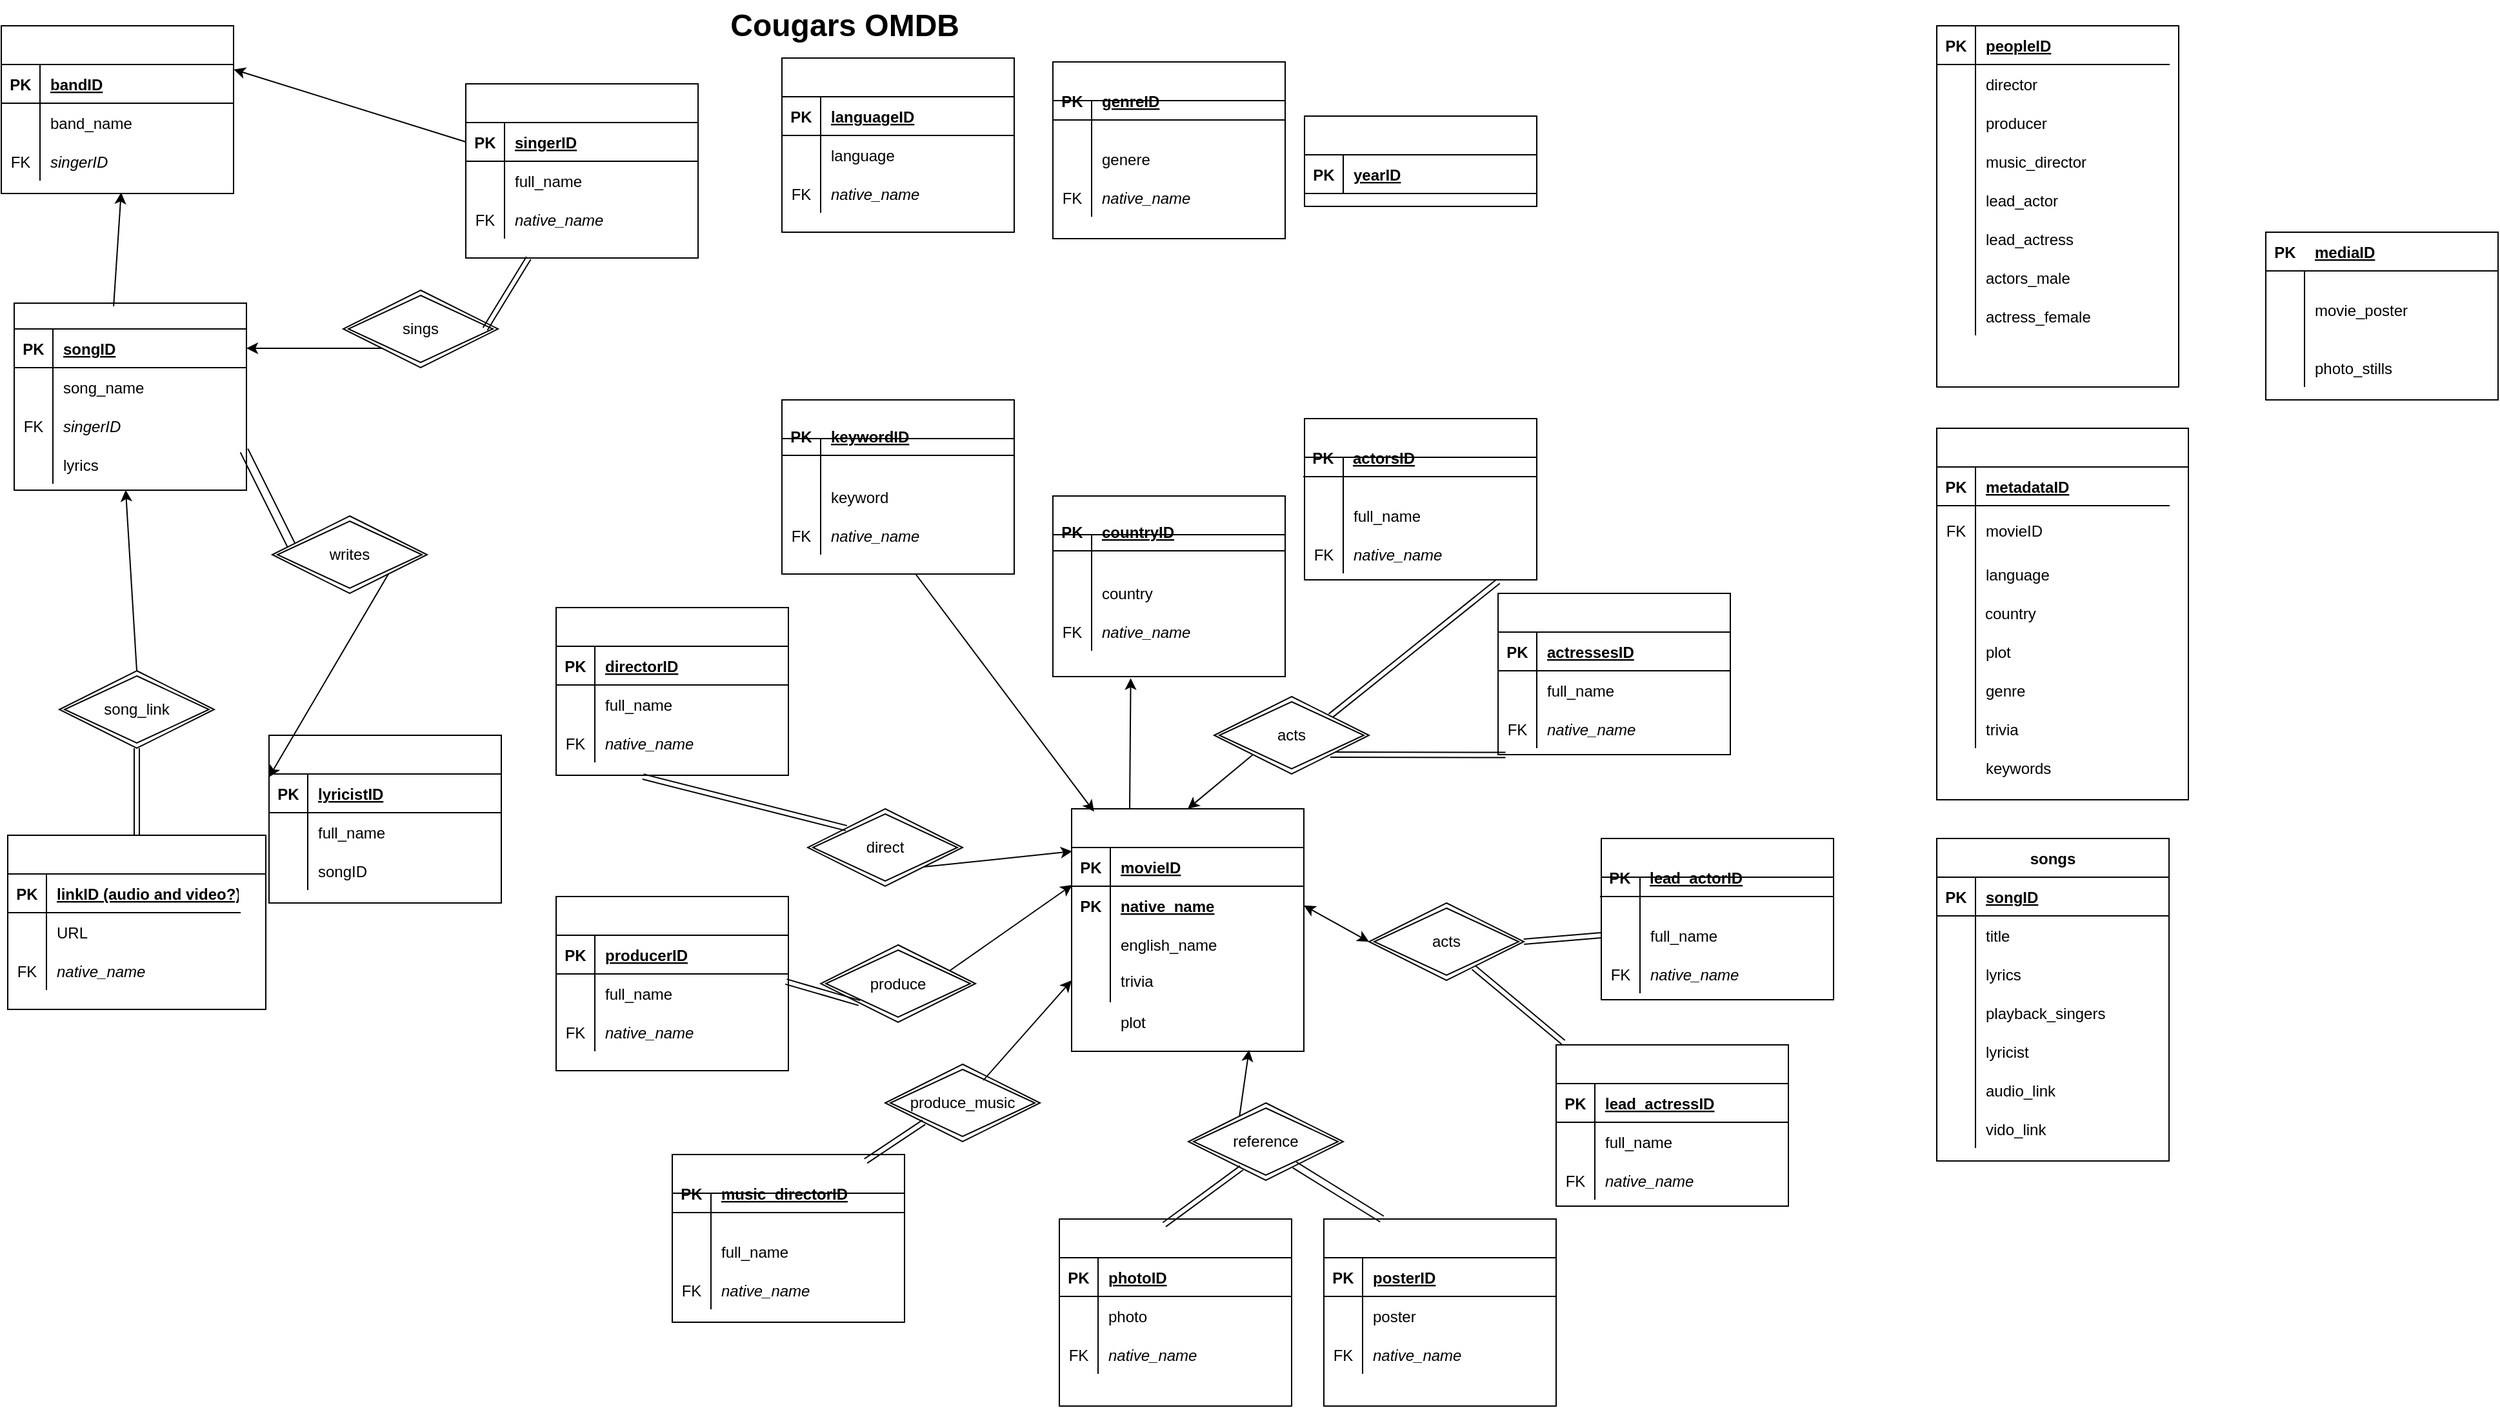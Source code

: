 <mxfile version="11.1.4" type="device"><diagram id="cBCA9zAfeKpI5ZKPDVPD" name="Page-1"><mxGraphModel dx="1117" dy="777" grid="1" gridSize="10" guides="1" tooltips="1" connect="1" arrows="1" fold="1" page="1" pageScale="1" pageWidth="850" pageHeight="1100" math="0" shadow="0"><root><mxCell id="0"/><mxCell id="1" parent="0"/><mxCell id="ci4gH501nWpb8Ug6YYF2-18" value="Cougars OMDB&amp;nbsp;&amp;nbsp;" style="text;strokeColor=none;fillColor=none;html=1;fontSize=24;fontStyle=1;verticalAlign=middle;align=center;" parent="1" vertex="1"><mxGeometry x="630" y="10" width="100" height="40" as="geometry"/></mxCell><mxCell id="46HkrQFcWRYP3tWJzDQL-16" value="sings" style="shape=rhombus;double=1;perimeter=rhombusPerimeter;whiteSpace=wrap;html=1;align=center;" parent="1" vertex="1"><mxGeometry x="285" y="235" width="120" height="60" as="geometry"/></mxCell><mxCell id="46HkrQFcWRYP3tWJzDQL-85" value="" style="shape=link;html=1;exitX=0.917;exitY=0.5;exitDx=0;exitDy=0;exitPerimeter=0;" parent="1" source="46HkrQFcWRYP3tWJzDQL-16" target="46HkrQFcWRYP3tWJzDQL-46" edge="1"><mxGeometry width="50" height="50" relative="1" as="geometry"><mxPoint x="360" y="360" as="sourcePoint"/><mxPoint x="410" y="310" as="targetPoint"/></mxGeometry></mxCell><mxCell id="46HkrQFcWRYP3tWJzDQL-237" value="" style="shape=table;startSize=30;container=1;collapsible=1;childLayout=tableLayout;fixedRows=1;rowLines=0;fontStyle=1;align=center;resizeLast=1;" parent="1" vertex="1"><mxGeometry x="1030" y="334.5" width="180" height="125" as="geometry"/></mxCell><mxCell id="46HkrQFcWRYP3tWJzDQL-238" value="" style="shape=partialRectangle;collapsible=0;dropTarget=0;pointerEvents=0;fillColor=none;top=0;left=0;bottom=1;right=0;points=[[0,0.5],[1,0.5]];portConstraint=eastwest;" parent="46HkrQFcWRYP3tWJzDQL-237" vertex="1"><mxGeometry x="-0.5" y="15" width="180" height="30" as="geometry"/></mxCell><mxCell id="46HkrQFcWRYP3tWJzDQL-239" value="PK" style="shape=partialRectangle;connectable=0;fillColor=none;top=0;left=0;bottom=0;right=0;fontStyle=1;overflow=hidden;" parent="46HkrQFcWRYP3tWJzDQL-238" vertex="1"><mxGeometry width="30" height="30" as="geometry"/></mxCell><mxCell id="46HkrQFcWRYP3tWJzDQL-240" value="actorsID" style="shape=partialRectangle;connectable=0;fillColor=none;top=0;left=0;bottom=0;right=0;align=left;spacingLeft=6;fontStyle=5;overflow=hidden;" parent="46HkrQFcWRYP3tWJzDQL-238" vertex="1"><mxGeometry x="30" width="150" height="30" as="geometry"/></mxCell><mxCell id="46HkrQFcWRYP3tWJzDQL-241" value="" style="shape=partialRectangle;collapsible=0;dropTarget=0;pointerEvents=0;fillColor=none;top=0;left=0;bottom=0;right=0;points=[[0,0.5],[1,0.5]];portConstraint=eastwest;" parent="46HkrQFcWRYP3tWJzDQL-237" vertex="1"><mxGeometry y="60" width="180" height="30" as="geometry"/></mxCell><mxCell id="46HkrQFcWRYP3tWJzDQL-242" value="" style="shape=partialRectangle;connectable=0;fillColor=none;top=0;left=0;bottom=0;right=0;editable=1;overflow=hidden;" parent="46HkrQFcWRYP3tWJzDQL-241" vertex="1"><mxGeometry width="30" height="30" as="geometry"/></mxCell><mxCell id="46HkrQFcWRYP3tWJzDQL-243" value="full_name" style="shape=partialRectangle;connectable=0;fillColor=none;top=0;left=0;bottom=0;right=0;align=left;spacingLeft=6;overflow=hidden;" parent="46HkrQFcWRYP3tWJzDQL-241" vertex="1"><mxGeometry x="30" width="150" height="30" as="geometry"/></mxCell><mxCell id="46HkrQFcWRYP3tWJzDQL-244" value="" style="shape=partialRectangle;collapsible=0;dropTarget=0;pointerEvents=0;fillColor=none;top=0;left=0;bottom=0;right=0;points=[[0,0.5],[1,0.5]];portConstraint=eastwest;" parent="46HkrQFcWRYP3tWJzDQL-237" vertex="1"><mxGeometry y="90" width="180" height="30" as="geometry"/></mxCell><mxCell id="46HkrQFcWRYP3tWJzDQL-245" value="FK" style="shape=partialRectangle;connectable=0;fillColor=none;top=0;left=0;bottom=0;right=0;editable=1;overflow=hidden;" parent="46HkrQFcWRYP3tWJzDQL-244" vertex="1"><mxGeometry width="30" height="30" as="geometry"/></mxCell><mxCell id="46HkrQFcWRYP3tWJzDQL-246" value="native_name" style="shape=partialRectangle;connectable=0;fillColor=none;top=0;left=0;bottom=0;right=0;align=left;spacingLeft=6;overflow=hidden;fontStyle=2" parent="46HkrQFcWRYP3tWJzDQL-244" vertex="1"><mxGeometry x="30" width="150" height="30" as="geometry"/></mxCell><mxCell id="46HkrQFcWRYP3tWJzDQL-112" value="" style="shape=table;startSize=30;container=1;collapsible=1;childLayout=tableLayout;fixedRows=1;rowLines=0;fontStyle=1;align=center;resizeLast=1;" parent="1" vertex="1"><mxGeometry x="1030" y="100" width="180" height="70" as="geometry"/></mxCell><mxCell id="46HkrQFcWRYP3tWJzDQL-113" value="" style="shape=partialRectangle;collapsible=0;dropTarget=0;pointerEvents=0;fillColor=none;top=0;left=0;bottom=1;right=0;points=[[0,0.5],[1,0.5]];portConstraint=eastwest;" parent="46HkrQFcWRYP3tWJzDQL-112" vertex="1"><mxGeometry y="30" width="180" height="30" as="geometry"/></mxCell><mxCell id="46HkrQFcWRYP3tWJzDQL-114" value="PK" style="shape=partialRectangle;connectable=0;fillColor=none;top=0;left=0;bottom=0;right=0;fontStyle=1;overflow=hidden;" parent="46HkrQFcWRYP3tWJzDQL-113" vertex="1"><mxGeometry width="30" height="30" as="geometry"/></mxCell><mxCell id="46HkrQFcWRYP3tWJzDQL-115" value="yearID" style="shape=partialRectangle;connectable=0;fillColor=none;top=0;left=0;bottom=0;right=0;align=left;spacingLeft=6;fontStyle=5;overflow=hidden;" parent="46HkrQFcWRYP3tWJzDQL-113" vertex="1"><mxGeometry x="30" width="150" height="30" as="geometry"/></mxCell><mxCell id="46HkrQFcWRYP3tWJzDQL-86" value="" style="shape=table;startSize=30;container=1;collapsible=1;childLayout=tableLayout;fixedRows=1;rowLines=0;fontStyle=1;align=center;resizeLast=1;" parent="1" vertex="1"><mxGeometry x="20" y="30" width="180" height="130" as="geometry"/></mxCell><mxCell id="46HkrQFcWRYP3tWJzDQL-87" value="" style="shape=partialRectangle;collapsible=0;dropTarget=0;pointerEvents=0;fillColor=none;top=0;left=0;bottom=1;right=0;points=[[0,0.5],[1,0.5]];portConstraint=eastwest;" parent="46HkrQFcWRYP3tWJzDQL-86" vertex="1"><mxGeometry y="30" width="180" height="30" as="geometry"/></mxCell><mxCell id="46HkrQFcWRYP3tWJzDQL-88" value="PK" style="shape=partialRectangle;connectable=0;fillColor=none;top=0;left=0;bottom=0;right=0;fontStyle=1;overflow=hidden;" parent="46HkrQFcWRYP3tWJzDQL-87" vertex="1"><mxGeometry width="30" height="30" as="geometry"/></mxCell><mxCell id="46HkrQFcWRYP3tWJzDQL-89" value="bandID" style="shape=partialRectangle;connectable=0;fillColor=none;top=0;left=0;bottom=0;right=0;align=left;spacingLeft=6;fontStyle=5;overflow=hidden;" parent="46HkrQFcWRYP3tWJzDQL-87" vertex="1"><mxGeometry x="30" width="150" height="30" as="geometry"/></mxCell><mxCell id="46HkrQFcWRYP3tWJzDQL-93" value="" style="shape=partialRectangle;collapsible=0;dropTarget=0;pointerEvents=0;fillColor=none;top=0;left=0;bottom=0;right=0;points=[[0,0.5],[1,0.5]];portConstraint=eastwest;" parent="46HkrQFcWRYP3tWJzDQL-86" vertex="1"><mxGeometry y="60" width="180" height="30" as="geometry"/></mxCell><mxCell id="46HkrQFcWRYP3tWJzDQL-94" value="" style="shape=partialRectangle;connectable=0;fillColor=none;top=0;left=0;bottom=0;right=0;editable=1;overflow=hidden;" parent="46HkrQFcWRYP3tWJzDQL-93" vertex="1"><mxGeometry width="30" height="30" as="geometry"/></mxCell><mxCell id="46HkrQFcWRYP3tWJzDQL-95" value="band_name" style="shape=partialRectangle;connectable=0;fillColor=none;top=0;left=0;bottom=0;right=0;align=left;spacingLeft=6;overflow=hidden;" parent="46HkrQFcWRYP3tWJzDQL-93" vertex="1"><mxGeometry x="30" width="150" height="30" as="geometry"/></mxCell><mxCell id="46HkrQFcWRYP3tWJzDQL-96" value="" style="shape=partialRectangle;collapsible=0;dropTarget=0;pointerEvents=0;fillColor=none;top=0;left=0;bottom=0;right=0;points=[[0,0.5],[1,0.5]];portConstraint=eastwest;" parent="46HkrQFcWRYP3tWJzDQL-86" vertex="1"><mxGeometry y="90" width="180" height="30" as="geometry"/></mxCell><mxCell id="46HkrQFcWRYP3tWJzDQL-97" value="FK" style="shape=partialRectangle;connectable=0;fillColor=none;top=0;left=0;bottom=0;right=0;editable=1;overflow=hidden;" parent="46HkrQFcWRYP3tWJzDQL-96" vertex="1"><mxGeometry width="30" height="30" as="geometry"/></mxCell><mxCell id="46HkrQFcWRYP3tWJzDQL-98" value="singerID" style="shape=partialRectangle;connectable=0;fillColor=none;top=0;left=0;bottom=0;right=0;align=left;spacingLeft=6;overflow=hidden;fontStyle=2" parent="46HkrQFcWRYP3tWJzDQL-96" vertex="1"><mxGeometry x="30" width="150" height="30" as="geometry"/></mxCell><mxCell id="46HkrQFcWRYP3tWJzDQL-151" value="" style="shape=table;startSize=30;container=1;collapsible=1;childLayout=tableLayout;fixedRows=1;rowLines=0;fontStyle=1;align=center;resizeLast=1;" parent="1" vertex="1"><mxGeometry x="835" y="394.5" width="180" height="140" as="geometry"/></mxCell><mxCell id="46HkrQFcWRYP3tWJzDQL-158" value="" style="shape=partialRectangle;collapsible=0;dropTarget=0;pointerEvents=0;fillColor=none;top=0;left=0;bottom=0;right=0;points=[[0,0.5],[1,0.5]];portConstraint=eastwest;" parent="46HkrQFcWRYP3tWJzDQL-151" vertex="1"><mxGeometry y="60" width="180" height="30" as="geometry"/></mxCell><mxCell id="46HkrQFcWRYP3tWJzDQL-159" value="" style="shape=partialRectangle;connectable=0;fillColor=none;top=0;left=0;bottom=0;right=0;editable=1;overflow=hidden;" parent="46HkrQFcWRYP3tWJzDQL-158" vertex="1"><mxGeometry width="30" height="30" as="geometry"/></mxCell><mxCell id="46HkrQFcWRYP3tWJzDQL-160" value="country" style="shape=partialRectangle;connectable=0;fillColor=none;top=0;left=0;bottom=0;right=0;align=left;spacingLeft=6;overflow=hidden;" parent="46HkrQFcWRYP3tWJzDQL-158" vertex="1"><mxGeometry x="30" width="150" height="30" as="geometry"/></mxCell><mxCell id="46HkrQFcWRYP3tWJzDQL-161" value="" style="shape=partialRectangle;collapsible=0;dropTarget=0;pointerEvents=0;fillColor=none;top=0;left=0;bottom=0;right=0;points=[[0,0.5],[1,0.5]];portConstraint=eastwest;" parent="46HkrQFcWRYP3tWJzDQL-151" vertex="1"><mxGeometry y="90" width="180" height="30" as="geometry"/></mxCell><mxCell id="46HkrQFcWRYP3tWJzDQL-162" value="FK" style="shape=partialRectangle;connectable=0;fillColor=none;top=0;left=0;bottom=0;right=0;editable=1;overflow=hidden;" parent="46HkrQFcWRYP3tWJzDQL-161" vertex="1"><mxGeometry width="30" height="30" as="geometry"/></mxCell><mxCell id="46HkrQFcWRYP3tWJzDQL-163" value="native_name" style="shape=partialRectangle;connectable=0;fillColor=none;top=0;left=0;bottom=0;right=0;align=left;spacingLeft=6;overflow=hidden;fontStyle=2" parent="46HkrQFcWRYP3tWJzDQL-161" vertex="1"><mxGeometry x="30" width="150" height="30" as="geometry"/></mxCell><mxCell id="46HkrQFcWRYP3tWJzDQL-152" value="" style="shape=partialRectangle;collapsible=0;dropTarget=0;pointerEvents=0;fillColor=none;top=0;left=0;bottom=1;right=0;points=[[0,0.5],[1,0.5]];portConstraint=eastwest;" parent="46HkrQFcWRYP3tWJzDQL-151" vertex="1"><mxGeometry y="12.5" width="180" height="30" as="geometry"/></mxCell><mxCell id="46HkrQFcWRYP3tWJzDQL-153" value="PK" style="shape=partialRectangle;connectable=0;fillColor=none;top=0;left=0;bottom=0;right=0;fontStyle=1;overflow=hidden;" parent="46HkrQFcWRYP3tWJzDQL-152" vertex="1"><mxGeometry width="30" height="30" as="geometry"/></mxCell><mxCell id="46HkrQFcWRYP3tWJzDQL-154" value="countryID" style="shape=partialRectangle;connectable=0;fillColor=none;top=0;left=0;bottom=0;right=0;align=left;spacingLeft=6;fontStyle=5;overflow=hidden;" parent="46HkrQFcWRYP3tWJzDQL-152" vertex="1"><mxGeometry x="30" width="150" height="30" as="geometry"/></mxCell><mxCell id="46HkrQFcWRYP3tWJzDQL-260" value="" style="shape=table;startSize=30;container=1;collapsible=1;childLayout=tableLayout;fixedRows=1;rowLines=0;fontStyle=1;align=center;resizeLast=1;" parent="1" vertex="1"><mxGeometry x="625" y="55" width="180" height="135" as="geometry"/></mxCell><mxCell id="46HkrQFcWRYP3tWJzDQL-261" value="" style="shape=partialRectangle;collapsible=0;dropTarget=0;pointerEvents=0;fillColor=none;top=0;left=0;bottom=1;right=0;points=[[0,0.5],[1,0.5]];portConstraint=eastwest;" parent="46HkrQFcWRYP3tWJzDQL-260" vertex="1"><mxGeometry y="30" width="180" height="30" as="geometry"/></mxCell><mxCell id="46HkrQFcWRYP3tWJzDQL-262" value="PK" style="shape=partialRectangle;connectable=0;fillColor=none;top=0;left=0;bottom=0;right=0;fontStyle=1;overflow=hidden;" parent="46HkrQFcWRYP3tWJzDQL-261" vertex="1"><mxGeometry width="30" height="30" as="geometry"/></mxCell><mxCell id="46HkrQFcWRYP3tWJzDQL-263" value="languageID" style="shape=partialRectangle;connectable=0;fillColor=none;top=0;left=0;bottom=0;right=0;align=left;spacingLeft=6;fontStyle=5;overflow=hidden;" parent="46HkrQFcWRYP3tWJzDQL-261" vertex="1"><mxGeometry x="30" width="150" height="30" as="geometry"/></mxCell><mxCell id="46HkrQFcWRYP3tWJzDQL-267" value="" style="shape=partialRectangle;collapsible=0;dropTarget=0;pointerEvents=0;fillColor=none;top=0;left=0;bottom=0;right=0;points=[[0,0.5],[1,0.5]];portConstraint=eastwest;" parent="46HkrQFcWRYP3tWJzDQL-260" vertex="1"><mxGeometry y="60" width="180" height="30" as="geometry"/></mxCell><mxCell id="46HkrQFcWRYP3tWJzDQL-268" value="" style="shape=partialRectangle;connectable=0;fillColor=none;top=0;left=0;bottom=0;right=0;editable=1;overflow=hidden;" parent="46HkrQFcWRYP3tWJzDQL-267" vertex="1"><mxGeometry width="30" height="30" as="geometry"/></mxCell><mxCell id="46HkrQFcWRYP3tWJzDQL-269" value="language" style="shape=partialRectangle;connectable=0;fillColor=none;top=0;left=0;bottom=0;right=0;align=left;spacingLeft=6;overflow=hidden;" parent="46HkrQFcWRYP3tWJzDQL-267" vertex="1"><mxGeometry x="30" width="150" height="30" as="geometry"/></mxCell><mxCell id="46HkrQFcWRYP3tWJzDQL-270" value="" style="shape=partialRectangle;collapsible=0;dropTarget=0;pointerEvents=0;fillColor=none;top=0;left=0;bottom=0;right=0;points=[[0,0.5],[1,0.5]];portConstraint=eastwest;" parent="46HkrQFcWRYP3tWJzDQL-260" vertex="1"><mxGeometry y="90" width="180" height="30" as="geometry"/></mxCell><mxCell id="46HkrQFcWRYP3tWJzDQL-271" value="FK" style="shape=partialRectangle;connectable=0;fillColor=none;top=0;left=0;bottom=0;right=0;editable=1;overflow=hidden;" parent="46HkrQFcWRYP3tWJzDQL-270" vertex="1"><mxGeometry width="30" height="30" as="geometry"/></mxCell><mxCell id="46HkrQFcWRYP3tWJzDQL-272" value="native_name" style="shape=partialRectangle;connectable=0;fillColor=none;top=0;left=0;bottom=0;right=0;align=left;spacingLeft=6;overflow=hidden;fontStyle=2" parent="46HkrQFcWRYP3tWJzDQL-270" vertex="1"><mxGeometry x="30" width="150" height="30" as="geometry"/></mxCell><mxCell id="46HkrQFcWRYP3tWJzDQL-224" value="" style="shape=table;startSize=30;container=1;collapsible=1;childLayout=tableLayout;fixedRows=1;rowLines=0;fontStyle=1;align=center;resizeLast=1;" parent="1" vertex="1"><mxGeometry x="1045" y="955" width="180" height="145" as="geometry"/></mxCell><mxCell id="46HkrQFcWRYP3tWJzDQL-225" value="" style="shape=partialRectangle;collapsible=0;dropTarget=0;pointerEvents=0;fillColor=none;top=0;left=0;bottom=1;right=0;points=[[0,0.5],[1,0.5]];portConstraint=eastwest;" parent="46HkrQFcWRYP3tWJzDQL-224" vertex="1"><mxGeometry y="30" width="180" height="30" as="geometry"/></mxCell><mxCell id="46HkrQFcWRYP3tWJzDQL-226" value="PK" style="shape=partialRectangle;connectable=0;fillColor=none;top=0;left=0;bottom=0;right=0;fontStyle=1;overflow=hidden;" parent="46HkrQFcWRYP3tWJzDQL-225" vertex="1"><mxGeometry width="30" height="30" as="geometry"/></mxCell><mxCell id="46HkrQFcWRYP3tWJzDQL-227" value="posterID" style="shape=partialRectangle;connectable=0;fillColor=none;top=0;left=0;bottom=0;right=0;align=left;spacingLeft=6;fontStyle=5;overflow=hidden;" parent="46HkrQFcWRYP3tWJzDQL-225" vertex="1"><mxGeometry x="30" width="150" height="30" as="geometry"/></mxCell><mxCell id="46HkrQFcWRYP3tWJzDQL-231" value="" style="shape=partialRectangle;collapsible=0;dropTarget=0;pointerEvents=0;fillColor=none;top=0;left=0;bottom=0;right=0;points=[[0,0.5],[1,0.5]];portConstraint=eastwest;" parent="46HkrQFcWRYP3tWJzDQL-224" vertex="1"><mxGeometry y="60" width="180" height="30" as="geometry"/></mxCell><mxCell id="46HkrQFcWRYP3tWJzDQL-232" value="" style="shape=partialRectangle;connectable=0;fillColor=none;top=0;left=0;bottom=0;right=0;editable=1;overflow=hidden;" parent="46HkrQFcWRYP3tWJzDQL-231" vertex="1"><mxGeometry width="30" height="30" as="geometry"/></mxCell><mxCell id="46HkrQFcWRYP3tWJzDQL-233" value="poster" style="shape=partialRectangle;connectable=0;fillColor=none;top=0;left=0;bottom=0;right=0;align=left;spacingLeft=6;overflow=hidden;" parent="46HkrQFcWRYP3tWJzDQL-231" vertex="1"><mxGeometry x="30" width="150" height="30" as="geometry"/></mxCell><mxCell id="46HkrQFcWRYP3tWJzDQL-234" value="" style="shape=partialRectangle;collapsible=0;dropTarget=0;pointerEvents=0;fillColor=none;top=0;left=0;bottom=0;right=0;points=[[0,0.5],[1,0.5]];portConstraint=eastwest;" parent="46HkrQFcWRYP3tWJzDQL-224" vertex="1"><mxGeometry y="90" width="180" height="30" as="geometry"/></mxCell><mxCell id="46HkrQFcWRYP3tWJzDQL-235" value="FK" style="shape=partialRectangle;connectable=0;fillColor=none;top=0;left=0;bottom=0;right=0;editable=1;overflow=hidden;" parent="46HkrQFcWRYP3tWJzDQL-234" vertex="1"><mxGeometry width="30" height="30" as="geometry"/></mxCell><mxCell id="46HkrQFcWRYP3tWJzDQL-236" value="native_name" style="shape=partialRectangle;connectable=0;fillColor=none;top=0;left=0;bottom=0;right=0;align=left;spacingLeft=6;overflow=hidden;fontStyle=2" parent="46HkrQFcWRYP3tWJzDQL-234" vertex="1"><mxGeometry x="30" width="150" height="30" as="geometry"/></mxCell><mxCell id="46HkrQFcWRYP3tWJzDQL-211" value="" style="shape=table;startSize=30;container=1;collapsible=1;childLayout=tableLayout;fixedRows=1;rowLines=0;fontStyle=1;align=center;resizeLast=1;" parent="1" vertex="1"><mxGeometry x="840" y="955" width="180" height="145" as="geometry"/></mxCell><mxCell id="46HkrQFcWRYP3tWJzDQL-212" value="" style="shape=partialRectangle;collapsible=0;dropTarget=0;pointerEvents=0;fillColor=none;top=0;left=0;bottom=1;right=0;points=[[0,0.5],[1,0.5]];portConstraint=eastwest;" parent="46HkrQFcWRYP3tWJzDQL-211" vertex="1"><mxGeometry y="30" width="180" height="30" as="geometry"/></mxCell><mxCell id="46HkrQFcWRYP3tWJzDQL-213" value="PK" style="shape=partialRectangle;connectable=0;fillColor=none;top=0;left=0;bottom=0;right=0;fontStyle=1;overflow=hidden;" parent="46HkrQFcWRYP3tWJzDQL-212" vertex="1"><mxGeometry width="30" height="30" as="geometry"/></mxCell><mxCell id="46HkrQFcWRYP3tWJzDQL-214" value="photoID" style="shape=partialRectangle;connectable=0;fillColor=none;top=0;left=0;bottom=0;right=0;align=left;spacingLeft=6;fontStyle=5;overflow=hidden;" parent="46HkrQFcWRYP3tWJzDQL-212" vertex="1"><mxGeometry x="30" width="150" height="30" as="geometry"/></mxCell><mxCell id="46HkrQFcWRYP3tWJzDQL-215" value="" style="shape=partialRectangle;collapsible=0;dropTarget=0;pointerEvents=0;fillColor=none;top=0;left=0;bottom=0;right=0;points=[[0,0.5],[1,0.5]];portConstraint=eastwest;" parent="46HkrQFcWRYP3tWJzDQL-211" vertex="1"><mxGeometry y="60" width="180" height="30" as="geometry"/></mxCell><mxCell id="46HkrQFcWRYP3tWJzDQL-216" value="" style="shape=partialRectangle;connectable=0;fillColor=none;top=0;left=0;bottom=0;right=0;editable=1;overflow=hidden;" parent="46HkrQFcWRYP3tWJzDQL-215" vertex="1"><mxGeometry width="30" height="30" as="geometry"/></mxCell><mxCell id="46HkrQFcWRYP3tWJzDQL-217" value="photo" style="shape=partialRectangle;connectable=0;fillColor=none;top=0;left=0;bottom=0;right=0;align=left;spacingLeft=6;overflow=hidden;" parent="46HkrQFcWRYP3tWJzDQL-215" vertex="1"><mxGeometry x="30" width="150" height="30" as="geometry"/></mxCell><mxCell id="46HkrQFcWRYP3tWJzDQL-218" value="" style="shape=partialRectangle;collapsible=0;dropTarget=0;pointerEvents=0;fillColor=none;top=0;left=0;bottom=0;right=0;points=[[0,0.5],[1,0.5]];portConstraint=eastwest;" parent="46HkrQFcWRYP3tWJzDQL-211" vertex="1"><mxGeometry y="90" width="180" height="30" as="geometry"/></mxCell><mxCell id="46HkrQFcWRYP3tWJzDQL-219" value="FK" style="shape=partialRectangle;connectable=0;fillColor=none;top=0;left=0;bottom=0;right=0;editable=1;overflow=hidden;" parent="46HkrQFcWRYP3tWJzDQL-218" vertex="1"><mxGeometry width="30" height="30" as="geometry"/></mxCell><mxCell id="46HkrQFcWRYP3tWJzDQL-220" value="native_name" style="shape=partialRectangle;connectable=0;fillColor=none;top=0;left=0;bottom=0;right=0;align=left;spacingLeft=6;overflow=hidden;fontStyle=2" parent="46HkrQFcWRYP3tWJzDQL-218" vertex="1"><mxGeometry x="30" width="150" height="30" as="geometry"/></mxCell><mxCell id="46HkrQFcWRYP3tWJzDQL-17" value="" style="shape=table;startSize=30;container=1;collapsible=1;childLayout=tableLayout;fixedRows=1;rowLines=0;fontStyle=1;align=center;resizeLast=1;" parent="1" vertex="1"><mxGeometry x="450" y="705" width="180" height="135" as="geometry"/></mxCell><mxCell id="46HkrQFcWRYP3tWJzDQL-18" value="" style="shape=partialRectangle;collapsible=0;dropTarget=0;pointerEvents=0;fillColor=none;top=0;left=0;bottom=1;right=0;points=[[0,0.5],[1,0.5]];portConstraint=eastwest;" parent="46HkrQFcWRYP3tWJzDQL-17" vertex="1"><mxGeometry y="30" width="180" height="30" as="geometry"/></mxCell><mxCell id="46HkrQFcWRYP3tWJzDQL-19" value="PK" style="shape=partialRectangle;connectable=0;fillColor=none;top=0;left=0;bottom=0;right=0;fontStyle=1;overflow=hidden;" parent="46HkrQFcWRYP3tWJzDQL-18" vertex="1"><mxGeometry width="30" height="30" as="geometry"/></mxCell><mxCell id="46HkrQFcWRYP3tWJzDQL-20" value="producerID" style="shape=partialRectangle;connectable=0;fillColor=none;top=0;left=0;bottom=0;right=0;align=left;spacingLeft=6;fontStyle=5;overflow=hidden;" parent="46HkrQFcWRYP3tWJzDQL-18" vertex="1"><mxGeometry x="30" width="150" height="30" as="geometry"/></mxCell><mxCell id="46HkrQFcWRYP3tWJzDQL-27" value="" style="shape=partialRectangle;collapsible=0;dropTarget=0;pointerEvents=0;fillColor=none;top=0;left=0;bottom=0;right=0;points=[[0,0.5],[1,0.5]];portConstraint=eastwest;" parent="46HkrQFcWRYP3tWJzDQL-17" vertex="1"><mxGeometry y="60" width="180" height="30" as="geometry"/></mxCell><mxCell id="46HkrQFcWRYP3tWJzDQL-28" value="" style="shape=partialRectangle;connectable=0;fillColor=none;top=0;left=0;bottom=0;right=0;editable=1;overflow=hidden;" parent="46HkrQFcWRYP3tWJzDQL-27" vertex="1"><mxGeometry width="30" height="30" as="geometry"/></mxCell><mxCell id="46HkrQFcWRYP3tWJzDQL-29" value="full_name" style="shape=partialRectangle;connectable=0;fillColor=none;top=0;left=0;bottom=0;right=0;align=left;spacingLeft=6;overflow=hidden;" parent="46HkrQFcWRYP3tWJzDQL-27" vertex="1"><mxGeometry x="30" width="150" height="30" as="geometry"/></mxCell><mxCell id="46HkrQFcWRYP3tWJzDQL-32" value="" style="shape=partialRectangle;collapsible=0;dropTarget=0;pointerEvents=0;fillColor=none;top=0;left=0;bottom=0;right=0;points=[[0,0.5],[1,0.5]];portConstraint=eastwest;" parent="46HkrQFcWRYP3tWJzDQL-17" vertex="1"><mxGeometry y="90" width="180" height="30" as="geometry"/></mxCell><mxCell id="46HkrQFcWRYP3tWJzDQL-33" value="FK" style="shape=partialRectangle;connectable=0;fillColor=none;top=0;left=0;bottom=0;right=0;editable=1;overflow=hidden;" parent="46HkrQFcWRYP3tWJzDQL-32" vertex="1"><mxGeometry width="30" height="30" as="geometry"/></mxCell><mxCell id="46HkrQFcWRYP3tWJzDQL-34" value="native_name" style="shape=partialRectangle;connectable=0;fillColor=none;top=0;left=0;bottom=0;right=0;align=left;spacingLeft=6;overflow=hidden;fontStyle=2" parent="46HkrQFcWRYP3tWJzDQL-32" vertex="1"><mxGeometry x="30" width="150" height="30" as="geometry"/></mxCell><mxCell id="46HkrQFcWRYP3tWJzDQL-99" value="" style="shape=table;startSize=30;container=1;collapsible=1;childLayout=tableLayout;fixedRows=1;rowLines=0;fontStyle=1;align=center;resizeLast=1;" parent="1" vertex="1"><mxGeometry x="227.5" y="580" width="180" height="130" as="geometry"/></mxCell><mxCell id="46HkrQFcWRYP3tWJzDQL-100" value="" style="shape=partialRectangle;collapsible=0;dropTarget=0;pointerEvents=0;fillColor=none;top=0;left=0;bottom=1;right=0;points=[[0,0.5],[1,0.5]];portConstraint=eastwest;" parent="46HkrQFcWRYP3tWJzDQL-99" vertex="1"><mxGeometry y="30" width="180" height="30" as="geometry"/></mxCell><mxCell id="46HkrQFcWRYP3tWJzDQL-101" value="PK" style="shape=partialRectangle;connectable=0;fillColor=none;top=0;left=0;bottom=0;right=0;fontStyle=1;overflow=hidden;" parent="46HkrQFcWRYP3tWJzDQL-100" vertex="1"><mxGeometry width="30" height="30" as="geometry"/></mxCell><mxCell id="46HkrQFcWRYP3tWJzDQL-102" value="lyricistID" style="shape=partialRectangle;connectable=0;fillColor=none;top=0;left=0;bottom=0;right=0;align=left;spacingLeft=6;fontStyle=5;overflow=hidden;" parent="46HkrQFcWRYP3tWJzDQL-100" vertex="1"><mxGeometry x="30" width="150" height="30" as="geometry"/></mxCell><mxCell id="46HkrQFcWRYP3tWJzDQL-103" value="" style="shape=partialRectangle;collapsible=0;dropTarget=0;pointerEvents=0;fillColor=none;top=0;left=0;bottom=0;right=0;points=[[0,0.5],[1,0.5]];portConstraint=eastwest;" parent="46HkrQFcWRYP3tWJzDQL-99" vertex="1"><mxGeometry y="60" width="180" height="30" as="geometry"/></mxCell><mxCell id="46HkrQFcWRYP3tWJzDQL-104" value="" style="shape=partialRectangle;connectable=0;fillColor=none;top=0;left=0;bottom=0;right=0;editable=1;overflow=hidden;" parent="46HkrQFcWRYP3tWJzDQL-103" vertex="1"><mxGeometry width="30" height="30" as="geometry"/></mxCell><mxCell id="46HkrQFcWRYP3tWJzDQL-105" value="full_name" style="shape=partialRectangle;connectable=0;fillColor=none;top=0;left=0;bottom=0;right=0;align=left;spacingLeft=6;overflow=hidden;" parent="46HkrQFcWRYP3tWJzDQL-103" vertex="1"><mxGeometry x="30" width="150" height="30" as="geometry"/></mxCell><mxCell id="46HkrQFcWRYP3tWJzDQL-106" value="" style="shape=partialRectangle;collapsible=0;dropTarget=0;pointerEvents=0;fillColor=none;top=0;left=0;bottom=0;right=0;points=[[0,0.5],[1,0.5]];portConstraint=eastwest;" parent="46HkrQFcWRYP3tWJzDQL-99" vertex="1"><mxGeometry y="90" width="180" height="30" as="geometry"/></mxCell><mxCell id="46HkrQFcWRYP3tWJzDQL-107" value="" style="shape=partialRectangle;connectable=0;fillColor=none;top=0;left=0;bottom=0;right=0;editable=1;overflow=hidden;" parent="46HkrQFcWRYP3tWJzDQL-106" vertex="1"><mxGeometry width="30" height="30" as="geometry"/></mxCell><mxCell id="46HkrQFcWRYP3tWJzDQL-108" value="songID" style="shape=partialRectangle;connectable=0;fillColor=none;top=0;left=0;bottom=0;right=0;align=left;spacingLeft=6;overflow=hidden;" parent="46HkrQFcWRYP3tWJzDQL-106" vertex="1"><mxGeometry x="30" width="150" height="30" as="geometry"/></mxCell><mxCell id="ci4gH501nWpb8Ug6YYF2-5" value="" style="shape=table;startSize=30;container=1;collapsible=1;childLayout=tableLayout;fixedRows=1;rowLines=0;fontStyle=1;align=center;resizeLast=1;" parent="1" vertex="1"><mxGeometry x="849.5" y="637" width="180" height="188" as="geometry"/></mxCell><mxCell id="ci4gH501nWpb8Ug6YYF2-6" value="" style="shape=partialRectangle;collapsible=0;dropTarget=0;pointerEvents=0;fillColor=none;top=0;left=0;bottom=1;right=0;points=[[0,0.5],[1,0.5]];portConstraint=eastwest;" parent="ci4gH501nWpb8Ug6YYF2-5" vertex="1"><mxGeometry y="30" width="180" height="30" as="geometry"/></mxCell><mxCell id="ci4gH501nWpb8Ug6YYF2-7" value="PK" style="shape=partialRectangle;connectable=0;fillColor=none;top=0;left=0;bottom=0;right=0;fontStyle=1;overflow=hidden;" parent="ci4gH501nWpb8Ug6YYF2-6" vertex="1"><mxGeometry width="30" height="30" as="geometry"/></mxCell><mxCell id="ci4gH501nWpb8Ug6YYF2-8" value="movieID" style="shape=partialRectangle;connectable=0;fillColor=none;top=0;left=0;bottom=0;right=0;align=left;spacingLeft=6;fontStyle=5;overflow=hidden;" parent="ci4gH501nWpb8Ug6YYF2-6" vertex="1"><mxGeometry x="30" width="150" height="30" as="geometry"/></mxCell><mxCell id="ci4gH501nWpb8Ug6YYF2-9" value="" style="shape=partialRectangle;collapsible=0;dropTarget=0;pointerEvents=0;fillColor=none;top=0;left=0;bottom=0;right=0;points=[[0,0.5],[1,0.5]];portConstraint=eastwest;" parent="ci4gH501nWpb8Ug6YYF2-5" vertex="1"><mxGeometry y="60" width="180" height="30" as="geometry"/></mxCell><mxCell id="ci4gH501nWpb8Ug6YYF2-10" value="PK" style="shape=partialRectangle;connectable=0;fillColor=none;top=0;left=0;bottom=0;right=0;editable=1;overflow=hidden;fontStyle=1" parent="ci4gH501nWpb8Ug6YYF2-9" vertex="1"><mxGeometry width="30" height="30" as="geometry"/></mxCell><mxCell id="ci4gH501nWpb8Ug6YYF2-11" value="native_name" style="shape=partialRectangle;connectable=0;fillColor=none;top=0;left=0;bottom=0;right=0;align=left;spacingLeft=6;overflow=hidden;fontStyle=5" parent="ci4gH501nWpb8Ug6YYF2-9" vertex="1"><mxGeometry x="30" width="150" height="30" as="geometry"/></mxCell><mxCell id="ci4gH501nWpb8Ug6YYF2-12" value="" style="shape=partialRectangle;collapsible=0;dropTarget=0;pointerEvents=0;fillColor=none;top=0;left=0;bottom=0;right=0;points=[[0,0.5],[1,0.5]];portConstraint=eastwest;" parent="ci4gH501nWpb8Ug6YYF2-5" vertex="1"><mxGeometry y="90" width="180" height="30" as="geometry"/></mxCell><mxCell id="ci4gH501nWpb8Ug6YYF2-13" value="" style="shape=partialRectangle;connectable=0;fillColor=none;top=0;left=0;bottom=0;right=0;editable=1;overflow=hidden;" parent="ci4gH501nWpb8Ug6YYF2-12" vertex="1"><mxGeometry width="30" height="30" as="geometry"/></mxCell><mxCell id="ci4gH501nWpb8Ug6YYF2-14" value="english_name" style="shape=partialRectangle;connectable=0;fillColor=none;top=0;left=0;bottom=0;right=0;align=left;spacingLeft=6;overflow=hidden;" parent="ci4gH501nWpb8Ug6YYF2-12" vertex="1"><mxGeometry x="30" width="150" height="30" as="geometry"/></mxCell><mxCell id="46HkrQFcWRYP3tWJzDQL-276" value="" style="shape=partialRectangle;collapsible=0;dropTarget=0;pointerEvents=0;fillColor=none;top=0;left=0;bottom=0;right=0;points=[[0,0.5],[1,0.5]];portConstraint=eastwest;" parent="ci4gH501nWpb8Ug6YYF2-5" vertex="1"><mxGeometry y="150" width="180" height="30" as="geometry"/></mxCell><mxCell id="46HkrQFcWRYP3tWJzDQL-277" value="" style="shape=partialRectangle;connectable=0;fillColor=none;top=0;left=0;bottom=0;right=0;editable=1;overflow=hidden;" parent="46HkrQFcWRYP3tWJzDQL-276" vertex="1"><mxGeometry width="30" height="30" as="geometry"/></mxCell><mxCell id="46HkrQFcWRYP3tWJzDQL-278" value="plot" style="shape=partialRectangle;connectable=0;fillColor=none;top=0;left=0;bottom=0;right=0;align=left;spacingLeft=6;overflow=hidden;" parent="46HkrQFcWRYP3tWJzDQL-276" vertex="1"><mxGeometry x="30" width="150" height="30" as="geometry"/></mxCell><mxCell id="46HkrQFcWRYP3tWJzDQL-35" value="" style="shape=table;startSize=30;container=1;collapsible=1;childLayout=tableLayout;fixedRows=1;rowLines=0;fontStyle=1;align=center;resizeLast=1;" parent="1" vertex="1"><mxGeometry x="450" y="481" width="180" height="130" as="geometry"/></mxCell><mxCell id="46HkrQFcWRYP3tWJzDQL-36" value="" style="shape=partialRectangle;collapsible=0;dropTarget=0;pointerEvents=0;fillColor=none;top=0;left=0;bottom=1;right=0;points=[[0,0.5],[1,0.5]];portConstraint=eastwest;" parent="46HkrQFcWRYP3tWJzDQL-35" vertex="1"><mxGeometry y="30" width="180" height="30" as="geometry"/></mxCell><mxCell id="46HkrQFcWRYP3tWJzDQL-37" value="PK" style="shape=partialRectangle;connectable=0;fillColor=none;top=0;left=0;bottom=0;right=0;fontStyle=1;overflow=hidden;" parent="46HkrQFcWRYP3tWJzDQL-36" vertex="1"><mxGeometry width="30" height="30" as="geometry"/></mxCell><mxCell id="46HkrQFcWRYP3tWJzDQL-38" value="directorID" style="shape=partialRectangle;connectable=0;fillColor=none;top=0;left=0;bottom=0;right=0;align=left;spacingLeft=6;fontStyle=5;overflow=hidden;" parent="46HkrQFcWRYP3tWJzDQL-36" vertex="1"><mxGeometry x="30" width="150" height="30" as="geometry"/></mxCell><mxCell id="46HkrQFcWRYP3tWJzDQL-39" value="" style="shape=partialRectangle;collapsible=0;dropTarget=0;pointerEvents=0;fillColor=none;top=0;left=0;bottom=0;right=0;points=[[0,0.5],[1,0.5]];portConstraint=eastwest;" parent="46HkrQFcWRYP3tWJzDQL-35" vertex="1"><mxGeometry y="60" width="180" height="30" as="geometry"/></mxCell><mxCell id="46HkrQFcWRYP3tWJzDQL-40" value="" style="shape=partialRectangle;connectable=0;fillColor=none;top=0;left=0;bottom=0;right=0;editable=1;overflow=hidden;" parent="46HkrQFcWRYP3tWJzDQL-39" vertex="1"><mxGeometry width="30" height="30" as="geometry"/></mxCell><mxCell id="46HkrQFcWRYP3tWJzDQL-41" value="full_name" style="shape=partialRectangle;connectable=0;fillColor=none;top=0;left=0;bottom=0;right=0;align=left;spacingLeft=6;overflow=hidden;" parent="46HkrQFcWRYP3tWJzDQL-39" vertex="1"><mxGeometry x="30" width="150" height="30" as="geometry"/></mxCell><mxCell id="46HkrQFcWRYP3tWJzDQL-42" value="" style="shape=partialRectangle;collapsible=0;dropTarget=0;pointerEvents=0;fillColor=none;top=0;left=0;bottom=0;right=0;points=[[0,0.5],[1,0.5]];portConstraint=eastwest;" parent="46HkrQFcWRYP3tWJzDQL-35" vertex="1"><mxGeometry y="90" width="180" height="30" as="geometry"/></mxCell><mxCell id="46HkrQFcWRYP3tWJzDQL-43" value="FK" style="shape=partialRectangle;connectable=0;fillColor=none;top=0;left=0;bottom=0;right=0;editable=1;overflow=hidden;" parent="46HkrQFcWRYP3tWJzDQL-42" vertex="1"><mxGeometry width="30" height="30" as="geometry"/></mxCell><mxCell id="46HkrQFcWRYP3tWJzDQL-44" value="native_name" style="shape=partialRectangle;connectable=0;fillColor=none;top=0;left=0;bottom=0;right=0;align=left;spacingLeft=6;overflow=hidden;fontStyle=2" parent="46HkrQFcWRYP3tWJzDQL-42" vertex="1"><mxGeometry x="30" width="150" height="30" as="geometry"/></mxCell><mxCell id="46HkrQFcWRYP3tWJzDQL-164" value="" style="shape=table;startSize=30;container=1;collapsible=1;childLayout=tableLayout;fixedRows=1;rowLines=0;fontStyle=1;align=center;resizeLast=1;" parent="1" vertex="1"><mxGeometry x="540" y="905" width="180" height="130" as="geometry"/></mxCell><mxCell id="46HkrQFcWRYP3tWJzDQL-168" value="" style="shape=partialRectangle;collapsible=0;dropTarget=0;pointerEvents=0;fillColor=none;top=0;left=0;bottom=0;right=0;points=[[0,0.5],[1,0.5]];portConstraint=eastwest;" parent="46HkrQFcWRYP3tWJzDQL-164" vertex="1"><mxGeometry y="60" width="180" height="30" as="geometry"/></mxCell><mxCell id="46HkrQFcWRYP3tWJzDQL-169" value="" style="shape=partialRectangle;connectable=0;fillColor=none;top=0;left=0;bottom=0;right=0;editable=1;overflow=hidden;" parent="46HkrQFcWRYP3tWJzDQL-168" vertex="1"><mxGeometry width="30" height="30" as="geometry"/></mxCell><mxCell id="46HkrQFcWRYP3tWJzDQL-170" value="full_name" style="shape=partialRectangle;connectable=0;fillColor=none;top=0;left=0;bottom=0;right=0;align=left;spacingLeft=6;overflow=hidden;" parent="46HkrQFcWRYP3tWJzDQL-168" vertex="1"><mxGeometry x="30" width="150" height="30" as="geometry"/></mxCell><mxCell id="46HkrQFcWRYP3tWJzDQL-174" value="" style="shape=partialRectangle;collapsible=0;dropTarget=0;pointerEvents=0;fillColor=none;top=0;left=0;bottom=0;right=0;points=[[0,0.5],[1,0.5]];portConstraint=eastwest;" parent="46HkrQFcWRYP3tWJzDQL-164" vertex="1"><mxGeometry y="90" width="180" height="30" as="geometry"/></mxCell><mxCell id="46HkrQFcWRYP3tWJzDQL-175" value="FK" style="shape=partialRectangle;connectable=0;fillColor=none;top=0;left=0;bottom=0;right=0;editable=1;overflow=hidden;" parent="46HkrQFcWRYP3tWJzDQL-174" vertex="1"><mxGeometry width="30" height="30" as="geometry"/></mxCell><mxCell id="46HkrQFcWRYP3tWJzDQL-176" value="native_name" style="shape=partialRectangle;connectable=0;fillColor=none;top=0;left=0;bottom=0;right=0;align=left;spacingLeft=6;overflow=hidden;fontStyle=2" parent="46HkrQFcWRYP3tWJzDQL-174" vertex="1"><mxGeometry x="30" width="150" height="30" as="geometry"/></mxCell><mxCell id="46HkrQFcWRYP3tWJzDQL-165" value="" style="shape=partialRectangle;collapsible=0;dropTarget=0;pointerEvents=0;fillColor=none;top=0;left=0;bottom=1;right=0;points=[[0,0.5],[1,0.5]];portConstraint=eastwest;" parent="46HkrQFcWRYP3tWJzDQL-164" vertex="1"><mxGeometry y="15" width="180" height="30" as="geometry"/></mxCell><mxCell id="46HkrQFcWRYP3tWJzDQL-166" value="PK" style="shape=partialRectangle;connectable=0;fillColor=none;top=0;left=0;bottom=0;right=0;fontStyle=1;overflow=hidden;" parent="46HkrQFcWRYP3tWJzDQL-165" vertex="1"><mxGeometry width="30" height="30" as="geometry"/></mxCell><mxCell id="46HkrQFcWRYP3tWJzDQL-167" value="music_directorID" style="shape=partialRectangle;connectable=0;fillColor=none;top=0;left=0;bottom=0;right=0;align=left;spacingLeft=6;fontStyle=5;overflow=hidden;" parent="46HkrQFcWRYP3tWJzDQL-165" vertex="1"><mxGeometry x="30" width="150" height="30" as="geometry"/></mxCell><mxCell id="46HkrQFcWRYP3tWJzDQL-250" value="" style="shape=table;startSize=30;container=1;collapsible=1;childLayout=tableLayout;fixedRows=1;rowLines=0;fontStyle=1;align=center;resizeLast=1;" parent="1" vertex="1"><mxGeometry x="1180" y="470" width="180" height="125" as="geometry"/></mxCell><mxCell id="46HkrQFcWRYP3tWJzDQL-251" value="" style="shape=partialRectangle;collapsible=0;dropTarget=0;pointerEvents=0;fillColor=none;top=0;left=0;bottom=1;right=0;points=[[0,0.5],[1,0.5]];portConstraint=eastwest;" parent="46HkrQFcWRYP3tWJzDQL-250" vertex="1"><mxGeometry y="30" width="180" height="30" as="geometry"/></mxCell><mxCell id="46HkrQFcWRYP3tWJzDQL-252" value="PK" style="shape=partialRectangle;connectable=0;fillColor=none;top=0;left=0;bottom=0;right=0;fontStyle=1;overflow=hidden;" parent="46HkrQFcWRYP3tWJzDQL-251" vertex="1"><mxGeometry width="30" height="30" as="geometry"/></mxCell><mxCell id="46HkrQFcWRYP3tWJzDQL-253" value="actressesID" style="shape=partialRectangle;connectable=0;fillColor=none;top=0;left=0;bottom=0;right=0;align=left;spacingLeft=6;fontStyle=5;overflow=hidden;" parent="46HkrQFcWRYP3tWJzDQL-251" vertex="1"><mxGeometry x="30" width="150" height="30" as="geometry"/></mxCell><mxCell id="46HkrQFcWRYP3tWJzDQL-254" value="" style="shape=partialRectangle;collapsible=0;dropTarget=0;pointerEvents=0;fillColor=none;top=0;left=0;bottom=0;right=0;points=[[0,0.5],[1,0.5]];portConstraint=eastwest;" parent="46HkrQFcWRYP3tWJzDQL-250" vertex="1"><mxGeometry y="60" width="180" height="30" as="geometry"/></mxCell><mxCell id="46HkrQFcWRYP3tWJzDQL-255" value="" style="shape=partialRectangle;connectable=0;fillColor=none;top=0;left=0;bottom=0;right=0;editable=1;overflow=hidden;" parent="46HkrQFcWRYP3tWJzDQL-254" vertex="1"><mxGeometry width="30" height="30" as="geometry"/></mxCell><mxCell id="46HkrQFcWRYP3tWJzDQL-256" value="full_name" style="shape=partialRectangle;connectable=0;fillColor=none;top=0;left=0;bottom=0;right=0;align=left;spacingLeft=6;overflow=hidden;" parent="46HkrQFcWRYP3tWJzDQL-254" vertex="1"><mxGeometry x="30" width="150" height="30" as="geometry"/></mxCell><mxCell id="46HkrQFcWRYP3tWJzDQL-257" value="" style="shape=partialRectangle;collapsible=0;dropTarget=0;pointerEvents=0;fillColor=none;top=0;left=0;bottom=0;right=0;points=[[0,0.5],[1,0.5]];portConstraint=eastwest;" parent="46HkrQFcWRYP3tWJzDQL-250" vertex="1"><mxGeometry y="90" width="180" height="30" as="geometry"/></mxCell><mxCell id="46HkrQFcWRYP3tWJzDQL-258" value="FK" style="shape=partialRectangle;connectable=0;fillColor=none;top=0;left=0;bottom=0;right=0;editable=1;overflow=hidden;" parent="46HkrQFcWRYP3tWJzDQL-257" vertex="1"><mxGeometry width="30" height="30" as="geometry"/></mxCell><mxCell id="46HkrQFcWRYP3tWJzDQL-259" value="native_name" style="shape=partialRectangle;connectable=0;fillColor=none;top=0;left=0;bottom=0;right=0;align=left;spacingLeft=6;overflow=hidden;fontStyle=2" parent="46HkrQFcWRYP3tWJzDQL-257" vertex="1"><mxGeometry x="30" width="150" height="30" as="geometry"/></mxCell><mxCell id="ci4gH501nWpb8Ug6YYF2-20" value="" style="shape=table;startSize=30;container=1;collapsible=1;childLayout=tableLayout;fixedRows=1;rowLines=0;fontStyle=1;align=center;resizeLast=1;" parent="1" vertex="1"><mxGeometry x="1520" y="342" width="195" height="288" as="geometry"/></mxCell><mxCell id="ci4gH501nWpb8Ug6YYF2-21" value="" style="shape=partialRectangle;collapsible=0;dropTarget=0;pointerEvents=0;fillColor=none;top=0;left=0;bottom=1;right=0;points=[[0,0.5],[1,0.5]];portConstraint=eastwest;" parent="ci4gH501nWpb8Ug6YYF2-20" vertex="1"><mxGeometry y="30" width="180" height="30" as="geometry"/></mxCell><mxCell id="ci4gH501nWpb8Ug6YYF2-22" value="PK" style="shape=partialRectangle;connectable=0;fillColor=none;top=0;left=0;bottom=0;right=0;fontStyle=1;overflow=hidden;" parent="ci4gH501nWpb8Ug6YYF2-21" vertex="1"><mxGeometry width="30" height="30" as="geometry"/></mxCell><mxCell id="ci4gH501nWpb8Ug6YYF2-23" value="metadataID" style="shape=partialRectangle;connectable=0;fillColor=none;top=0;left=0;bottom=0;right=0;align=left;spacingLeft=6;fontStyle=5;overflow=hidden;" parent="ci4gH501nWpb8Ug6YYF2-21" vertex="1"><mxGeometry x="30" width="150" height="30" as="geometry"/></mxCell><mxCell id="ci4gH501nWpb8Ug6YYF2-24" value="" style="shape=partialRectangle;collapsible=0;dropTarget=0;pointerEvents=0;fillColor=none;top=0;left=0;bottom=0;right=0;points=[[0,0.5],[1,0.5]];portConstraint=eastwest;" parent="ci4gH501nWpb8Ug6YYF2-20" vertex="1"><mxGeometry y="60" width="180" height="38" as="geometry"/></mxCell><mxCell id="ci4gH501nWpb8Ug6YYF2-25" value="FK" style="shape=partialRectangle;connectable=0;fillColor=none;top=0;left=0;bottom=0;right=0;editable=1;overflow=hidden;" parent="ci4gH501nWpb8Ug6YYF2-24" vertex="1"><mxGeometry width="30" height="38" as="geometry"/></mxCell><mxCell id="ci4gH501nWpb8Ug6YYF2-26" value="movieID" style="shape=partialRectangle;connectable=0;fillColor=none;top=0;left=0;bottom=0;right=0;align=left;spacingLeft=6;overflow=hidden;" parent="ci4gH501nWpb8Ug6YYF2-24" vertex="1"><mxGeometry x="30" width="150" height="38" as="geometry"/></mxCell><mxCell id="ci4gH501nWpb8Ug6YYF2-108" value="" style="shape=partialRectangle;collapsible=0;dropTarget=0;pointerEvents=0;fillColor=none;top=0;left=0;bottom=0;right=0;points=[[0,0.5],[1,0.5]];portConstraint=eastwest;" parent="ci4gH501nWpb8Ug6YYF2-20" vertex="1"><mxGeometry y="98" width="180" height="30" as="geometry"/></mxCell><mxCell id="ci4gH501nWpb8Ug6YYF2-109" value="" style="shape=partialRectangle;connectable=0;fillColor=none;top=0;left=0;bottom=0;right=0;editable=1;overflow=hidden;" parent="ci4gH501nWpb8Ug6YYF2-108" vertex="1"><mxGeometry width="30" height="30" as="geometry"/></mxCell><mxCell id="ci4gH501nWpb8Ug6YYF2-110" value="language" style="shape=partialRectangle;connectable=0;fillColor=none;top=0;left=0;bottom=0;right=0;align=left;spacingLeft=6;overflow=hidden;" parent="ci4gH501nWpb8Ug6YYF2-108" vertex="1"><mxGeometry x="30" width="150" height="30" as="geometry"/></mxCell><mxCell id="ci4gH501nWpb8Ug6YYF2-30" value="" style="shape=partialRectangle;collapsible=0;dropTarget=0;pointerEvents=0;fillColor=none;top=0;left=0;bottom=0;right=0;points=[[0,0.5],[1,0.5]];portConstraint=eastwest;" parent="ci4gH501nWpb8Ug6YYF2-20" vertex="1"><mxGeometry y="158" width="180" height="30" as="geometry"/></mxCell><mxCell id="ci4gH501nWpb8Ug6YYF2-31" value="" style="shape=partialRectangle;connectable=0;fillColor=none;top=0;left=0;bottom=0;right=0;editable=1;overflow=hidden;" parent="ci4gH501nWpb8Ug6YYF2-30" vertex="1"><mxGeometry width="30" height="30" as="geometry"/></mxCell><mxCell id="ci4gH501nWpb8Ug6YYF2-32" value="plot" style="shape=partialRectangle;connectable=0;fillColor=none;top=0;left=0;bottom=0;right=0;align=left;spacingLeft=6;overflow=hidden;" parent="ci4gH501nWpb8Ug6YYF2-30" vertex="1"><mxGeometry x="30" width="150" height="30" as="geometry"/></mxCell><mxCell id="ci4gH501nWpb8Ug6YYF2-49" value="" style="shape=partialRectangle;collapsible=0;dropTarget=0;pointerEvents=0;fillColor=none;top=0;left=0;bottom=0;right=0;points=[[0,0.5],[1,0.5]];portConstraint=eastwest;" parent="ci4gH501nWpb8Ug6YYF2-20" vertex="1"><mxGeometry y="188" width="180" height="30" as="geometry"/></mxCell><mxCell id="ci4gH501nWpb8Ug6YYF2-50" value="" style="shape=partialRectangle;connectable=0;fillColor=none;top=0;left=0;bottom=0;right=0;editable=1;overflow=hidden;" parent="ci4gH501nWpb8Ug6YYF2-49" vertex="1"><mxGeometry width="30" height="30" as="geometry"/></mxCell><mxCell id="ci4gH501nWpb8Ug6YYF2-51" value="genre" style="shape=partialRectangle;connectable=0;fillColor=none;top=0;left=0;bottom=0;right=0;align=left;spacingLeft=6;overflow=hidden;" parent="ci4gH501nWpb8Ug6YYF2-49" vertex="1"><mxGeometry x="30" width="150" height="30" as="geometry"/></mxCell><mxCell id="ci4gH501nWpb8Ug6YYF2-52" value="" style="shape=partialRectangle;collapsible=0;dropTarget=0;pointerEvents=0;fillColor=none;top=0;left=0;bottom=0;right=0;points=[[0,0.5],[1,0.5]];portConstraint=eastwest;" parent="ci4gH501nWpb8Ug6YYF2-20" vertex="1"><mxGeometry y="218" width="180" height="30" as="geometry"/></mxCell><mxCell id="ci4gH501nWpb8Ug6YYF2-53" value="" style="shape=partialRectangle;connectable=0;fillColor=none;top=0;left=0;bottom=0;right=0;editable=1;overflow=hidden;" parent="ci4gH501nWpb8Ug6YYF2-52" vertex="1"><mxGeometry width="30" height="30" as="geometry"/></mxCell><mxCell id="ci4gH501nWpb8Ug6YYF2-54" value="trivia" style="shape=partialRectangle;connectable=0;fillColor=none;top=0;left=0;bottom=0;right=0;align=left;spacingLeft=6;overflow=hidden;" parent="ci4gH501nWpb8Ug6YYF2-52" vertex="1"><mxGeometry x="30" width="150" height="30" as="geometry"/></mxCell><mxCell id="ci4gH501nWpb8Ug6YYF2-55" value="" style="shape=partialRectangle;collapsible=0;dropTarget=0;pointerEvents=0;fillColor=none;top=0;left=0;bottom=0;right=0;points=[[0,0.5],[1,0.5]];portConstraint=eastwest;" parent="ci4gH501nWpb8Ug6YYF2-20" vertex="1"><mxGeometry y="248" width="180" height="30" as="geometry"/></mxCell><mxCell id="ci4gH501nWpb8Ug6YYF2-56" value="" style="shape=partialRectangle;connectable=0;fillColor=none;top=0;left=0;bottom=0;right=0;editable=1;overflow=hidden;" parent="ci4gH501nWpb8Ug6YYF2-55" vertex="1"><mxGeometry width="30" height="30" as="geometry"/></mxCell><mxCell id="ci4gH501nWpb8Ug6YYF2-57" value="keywords" style="shape=partialRectangle;connectable=0;fillColor=none;top=0;left=0;bottom=0;right=0;align=left;spacingLeft=6;overflow=hidden;" parent="ci4gH501nWpb8Ug6YYF2-55" vertex="1"><mxGeometry x="30" width="150" height="30" as="geometry"/></mxCell><mxCell id="ci4gH501nWpb8Ug6YYF2-27" value="" style="shape=partialRectangle;collapsible=0;dropTarget=0;pointerEvents=0;fillColor=none;top=0;left=0;bottom=0;right=0;points=[[0,0.5],[1,0.5]];portConstraint=eastwest;" parent="ci4gH501nWpb8Ug6YYF2-20" vertex="1"><mxGeometry x="-0.5" y="129" width="180" height="30" as="geometry"/></mxCell><mxCell id="ci4gH501nWpb8Ug6YYF2-28" value="" style="shape=partialRectangle;connectable=0;fillColor=none;top=0;left=0;bottom=0;right=0;editable=1;overflow=hidden;" parent="ci4gH501nWpb8Ug6YYF2-27" vertex="1"><mxGeometry width="30" height="30" as="geometry"/></mxCell><mxCell id="ci4gH501nWpb8Ug6YYF2-29" value="country" style="shape=partialRectangle;connectable=0;fillColor=none;top=0;left=0;bottom=0;right=0;align=left;spacingLeft=6;overflow=hidden;" parent="ci4gH501nWpb8Ug6YYF2-20" vertex="1"><mxGeometry x="29.5" y="128" width="150" height="30" as="geometry"/></mxCell><mxCell id="ci4gH501nWpb8Ug6YYF2-58" value="" style="shape=table;startSize=0;container=1;collapsible=1;childLayout=tableLayout;fixedRows=1;rowLines=0;fontStyle=1;align=center;resizeLast=1;" parent="1" vertex="1"><mxGeometry x="1520" y="30" width="187.5" height="280" as="geometry"/></mxCell><mxCell id="ci4gH501nWpb8Ug6YYF2-59" value="" style="shape=partialRectangle;collapsible=0;dropTarget=0;pointerEvents=0;fillColor=none;top=0;left=0;bottom=1;right=0;points=[[0,0.5],[1,0.5]];portConstraint=eastwest;" parent="ci4gH501nWpb8Ug6YYF2-58" vertex="1"><mxGeometry width="180" height="30" as="geometry"/></mxCell><mxCell id="ci4gH501nWpb8Ug6YYF2-60" value="PK" style="shape=partialRectangle;connectable=0;fillColor=none;top=0;left=0;bottom=0;right=0;fontStyle=1;overflow=hidden;" parent="ci4gH501nWpb8Ug6YYF2-59" vertex="1"><mxGeometry width="30" height="30" as="geometry"/></mxCell><mxCell id="ci4gH501nWpb8Ug6YYF2-61" value="peopleID" style="shape=partialRectangle;connectable=0;fillColor=none;top=0;left=0;bottom=0;right=0;align=left;spacingLeft=6;fontStyle=5;overflow=hidden;" parent="ci4gH501nWpb8Ug6YYF2-59" vertex="1"><mxGeometry x="30" width="150" height="30" as="geometry"/></mxCell><mxCell id="ci4gH501nWpb8Ug6YYF2-62" value="" style="shape=partialRectangle;collapsible=0;dropTarget=0;pointerEvents=0;fillColor=none;top=0;left=0;bottom=0;right=0;points=[[0,0.5],[1,0.5]];portConstraint=eastwest;" parent="ci4gH501nWpb8Ug6YYF2-58" vertex="1"><mxGeometry y="30" width="180" height="30" as="geometry"/></mxCell><mxCell id="ci4gH501nWpb8Ug6YYF2-63" value="" style="shape=partialRectangle;connectable=0;fillColor=none;top=0;left=0;bottom=0;right=0;editable=1;overflow=hidden;" parent="ci4gH501nWpb8Ug6YYF2-62" vertex="1"><mxGeometry width="30" height="30" as="geometry"/></mxCell><mxCell id="ci4gH501nWpb8Ug6YYF2-64" value="director" style="shape=partialRectangle;connectable=0;fillColor=none;top=0;left=0;bottom=0;right=0;align=left;spacingLeft=6;overflow=hidden;" parent="ci4gH501nWpb8Ug6YYF2-62" vertex="1"><mxGeometry x="30" width="150" height="30" as="geometry"/></mxCell><mxCell id="ci4gH501nWpb8Ug6YYF2-65" value="" style="shape=partialRectangle;collapsible=0;dropTarget=0;pointerEvents=0;fillColor=none;top=0;left=0;bottom=0;right=0;points=[[0,0.5],[1,0.5]];portConstraint=eastwest;" parent="ci4gH501nWpb8Ug6YYF2-58" vertex="1"><mxGeometry y="60" width="180" height="30" as="geometry"/></mxCell><mxCell id="ci4gH501nWpb8Ug6YYF2-66" value="" style="shape=partialRectangle;connectable=0;fillColor=none;top=0;left=0;bottom=0;right=0;editable=1;overflow=hidden;" parent="ci4gH501nWpb8Ug6YYF2-65" vertex="1"><mxGeometry width="30" height="30" as="geometry"/></mxCell><mxCell id="ci4gH501nWpb8Ug6YYF2-67" value="producer" style="shape=partialRectangle;connectable=0;fillColor=none;top=0;left=0;bottom=0;right=0;align=left;spacingLeft=6;overflow=hidden;" parent="ci4gH501nWpb8Ug6YYF2-65" vertex="1"><mxGeometry x="30" width="150" height="30" as="geometry"/></mxCell><mxCell id="ci4gH501nWpb8Ug6YYF2-68" value="" style="shape=partialRectangle;collapsible=0;dropTarget=0;pointerEvents=0;fillColor=none;top=0;left=0;bottom=0;right=0;points=[[0,0.5],[1,0.5]];portConstraint=eastwest;" parent="ci4gH501nWpb8Ug6YYF2-58" vertex="1"><mxGeometry y="90" width="180" height="30" as="geometry"/></mxCell><mxCell id="ci4gH501nWpb8Ug6YYF2-69" value="" style="shape=partialRectangle;connectable=0;fillColor=none;top=0;left=0;bottom=0;right=0;editable=1;overflow=hidden;" parent="ci4gH501nWpb8Ug6YYF2-68" vertex="1"><mxGeometry width="30" height="30" as="geometry"/></mxCell><mxCell id="ci4gH501nWpb8Ug6YYF2-70" value="music_director" style="shape=partialRectangle;connectable=0;fillColor=none;top=0;left=0;bottom=0;right=0;align=left;spacingLeft=6;overflow=hidden;" parent="ci4gH501nWpb8Ug6YYF2-68" vertex="1"><mxGeometry x="30" width="150" height="30" as="geometry"/></mxCell><mxCell id="ci4gH501nWpb8Ug6YYF2-74" value="" style="shape=partialRectangle;collapsible=0;dropTarget=0;pointerEvents=0;fillColor=none;top=0;left=0;bottom=0;right=0;points=[[0,0.5],[1,0.5]];portConstraint=eastwest;" parent="ci4gH501nWpb8Ug6YYF2-58" vertex="1"><mxGeometry y="150" width="180" height="30" as="geometry"/></mxCell><mxCell id="ci4gH501nWpb8Ug6YYF2-75" value="" style="shape=partialRectangle;connectable=0;fillColor=none;top=0;left=0;bottom=0;right=0;editable=1;overflow=hidden;" parent="ci4gH501nWpb8Ug6YYF2-74" vertex="1"><mxGeometry width="30" height="30" as="geometry"/></mxCell><mxCell id="ci4gH501nWpb8Ug6YYF2-76" value="lead_actress" style="shape=partialRectangle;connectable=0;fillColor=none;top=0;left=0;bottom=0;right=0;align=left;spacingLeft=6;overflow=hidden;" parent="ci4gH501nWpb8Ug6YYF2-74" vertex="1"><mxGeometry x="30" width="150" height="30" as="geometry"/></mxCell><mxCell id="ci4gH501nWpb8Ug6YYF2-77" value="" style="shape=partialRectangle;collapsible=0;dropTarget=0;pointerEvents=0;fillColor=none;top=0;left=0;bottom=0;right=0;points=[[0,0.5],[1,0.5]];portConstraint=eastwest;" parent="ci4gH501nWpb8Ug6YYF2-58" vertex="1"><mxGeometry y="180" width="180" height="30" as="geometry"/></mxCell><mxCell id="ci4gH501nWpb8Ug6YYF2-78" value="" style="shape=partialRectangle;connectable=0;fillColor=none;top=0;left=0;bottom=0;right=0;editable=1;overflow=hidden;" parent="ci4gH501nWpb8Ug6YYF2-77" vertex="1"><mxGeometry width="30" height="30" as="geometry"/></mxCell><mxCell id="ci4gH501nWpb8Ug6YYF2-79" value="actors_male" style="shape=partialRectangle;connectable=0;fillColor=none;top=0;left=0;bottom=0;right=0;align=left;spacingLeft=6;overflow=hidden;" parent="ci4gH501nWpb8Ug6YYF2-77" vertex="1"><mxGeometry x="30" width="150" height="30" as="geometry"/></mxCell><mxCell id="ci4gH501nWpb8Ug6YYF2-80" value="" style="shape=partialRectangle;collapsible=0;dropTarget=0;pointerEvents=0;fillColor=none;top=0;left=0;bottom=0;right=0;points=[[0,0.5],[1,0.5]];portConstraint=eastwest;" parent="ci4gH501nWpb8Ug6YYF2-58" vertex="1"><mxGeometry y="210" width="180" height="30" as="geometry"/></mxCell><mxCell id="ci4gH501nWpb8Ug6YYF2-81" value="" style="shape=partialRectangle;connectable=0;fillColor=none;top=0;left=0;bottom=0;right=0;editable=1;overflow=hidden;" parent="ci4gH501nWpb8Ug6YYF2-80" vertex="1"><mxGeometry width="30" height="30" as="geometry"/></mxCell><mxCell id="ci4gH501nWpb8Ug6YYF2-82" value="actress_female" style="shape=partialRectangle;connectable=0;fillColor=none;top=0;left=0;bottom=0;right=0;align=left;spacingLeft=6;overflow=hidden;" parent="ci4gH501nWpb8Ug6YYF2-80" vertex="1"><mxGeometry x="30" width="150" height="30" as="geometry"/></mxCell><mxCell id="ci4gH501nWpb8Ug6YYF2-71" value="" style="shape=partialRectangle;collapsible=0;dropTarget=0;pointerEvents=0;fillColor=none;top=0;left=0;bottom=0;right=0;points=[[0,0.5],[1,0.5]];portConstraint=eastwest;" parent="ci4gH501nWpb8Ug6YYF2-58" vertex="1"><mxGeometry y="120" width="180" height="30" as="geometry"/></mxCell><mxCell id="ci4gH501nWpb8Ug6YYF2-72" value="" style="shape=partialRectangle;connectable=0;fillColor=none;top=0;left=0;bottom=0;right=0;editable=1;overflow=hidden;" parent="ci4gH501nWpb8Ug6YYF2-71" vertex="1"><mxGeometry width="30" height="30" as="geometry"/></mxCell><mxCell id="ci4gH501nWpb8Ug6YYF2-73" value="lead_actor" style="shape=partialRectangle;connectable=0;fillColor=none;top=0;left=0;bottom=0;right=0;align=left;spacingLeft=6;overflow=hidden;" parent="ci4gH501nWpb8Ug6YYF2-71" vertex="1"><mxGeometry x="30" width="150" height="30" as="geometry"/></mxCell><mxCell id="ci4gH501nWpb8Ug6YYF2-95" value="" style="shape=table;startSize=30;container=1;collapsible=1;childLayout=tableLayout;fixedRows=1;rowLines=0;fontStyle=1;align=center;resizeLast=1;" parent="1" vertex="1"><mxGeometry x="1775" y="190" width="180" height="130" as="geometry"/></mxCell><mxCell id="ci4gH501nWpb8Ug6YYF2-102" value="" style="shape=partialRectangle;collapsible=0;dropTarget=0;pointerEvents=0;fillColor=none;top=0;left=0;bottom=0;right=0;points=[[0,0.5],[1,0.5]];portConstraint=eastwest;" parent="ci4gH501nWpb8Ug6YYF2-95" vertex="1"><mxGeometry y="90" width="180" height="30" as="geometry"/></mxCell><mxCell id="ci4gH501nWpb8Ug6YYF2-103" value="" style="shape=partialRectangle;connectable=0;fillColor=none;top=0;left=0;bottom=0;right=0;editable=1;overflow=hidden;" parent="ci4gH501nWpb8Ug6YYF2-102" vertex="1"><mxGeometry width="30" height="30" as="geometry"/></mxCell><mxCell id="ci4gH501nWpb8Ug6YYF2-104" value="photo_stills" style="shape=partialRectangle;connectable=0;fillColor=none;top=0;left=0;bottom=0;right=0;align=left;spacingLeft=6;overflow=hidden;" parent="ci4gH501nWpb8Ug6YYF2-102" vertex="1"><mxGeometry x="30" width="150" height="30" as="geometry"/></mxCell><mxCell id="ci4gH501nWpb8Ug6YYF2-96" value="" style="shape=partialRectangle;collapsible=0;dropTarget=0;pointerEvents=0;fillColor=none;top=0;left=0;bottom=1;right=0;points=[[0,0.5],[1,0.5]];portConstraint=eastwest;" parent="ci4gH501nWpb8Ug6YYF2-95" vertex="1"><mxGeometry width="180" height="30" as="geometry"/></mxCell><mxCell id="ci4gH501nWpb8Ug6YYF2-97" value="PK" style="shape=partialRectangle;connectable=0;fillColor=none;top=0;left=0;bottom=0;right=0;fontStyle=1;overflow=hidden;" parent="ci4gH501nWpb8Ug6YYF2-96" vertex="1"><mxGeometry width="30" height="30" as="geometry"/></mxCell><mxCell id="ci4gH501nWpb8Ug6YYF2-98" value="mediaID" style="shape=partialRectangle;connectable=0;fillColor=none;top=0;left=0;bottom=0;right=0;align=left;spacingLeft=6;fontStyle=5;overflow=hidden;" parent="ci4gH501nWpb8Ug6YYF2-96" vertex="1"><mxGeometry x="30" width="150" height="30" as="geometry"/></mxCell><mxCell id="ci4gH501nWpb8Ug6YYF2-99" value="" style="shape=partialRectangle;collapsible=0;dropTarget=0;pointerEvents=0;fillColor=none;top=0;left=0;bottom=0;right=0;points=[[0,0.5],[1,0.5]];portConstraint=eastwest;" parent="ci4gH501nWpb8Ug6YYF2-95" vertex="1"><mxGeometry y="45" width="180" height="30" as="geometry"/></mxCell><mxCell id="ci4gH501nWpb8Ug6YYF2-100" value="" style="shape=partialRectangle;connectable=0;fillColor=none;top=0;left=0;bottom=0;right=0;editable=1;overflow=hidden;" parent="ci4gH501nWpb8Ug6YYF2-99" vertex="1"><mxGeometry width="30" height="30" as="geometry"/></mxCell><mxCell id="ci4gH501nWpb8Ug6YYF2-101" value="movie_poster" style="shape=partialRectangle;connectable=0;fillColor=none;top=0;left=0;bottom=0;right=0;align=left;spacingLeft=6;overflow=hidden;" parent="ci4gH501nWpb8Ug6YYF2-99" vertex="1"><mxGeometry x="30" width="150" height="30" as="geometry"/></mxCell><mxCell id="ci4gH501nWpb8Ug6YYF2-35" value="songs" style="shape=table;startSize=30;container=1;collapsible=1;childLayout=tableLayout;fixedRows=1;rowLines=0;fontStyle=1;align=center;resizeLast=1;" parent="1" vertex="1"><mxGeometry x="1520" y="660" width="180" height="250" as="geometry"/></mxCell><mxCell id="ci4gH501nWpb8Ug6YYF2-36" value="" style="shape=partialRectangle;collapsible=0;dropTarget=0;pointerEvents=0;fillColor=none;top=0;left=0;bottom=1;right=0;points=[[0,0.5],[1,0.5]];portConstraint=eastwest;" parent="ci4gH501nWpb8Ug6YYF2-35" vertex="1"><mxGeometry y="30" width="180" height="30" as="geometry"/></mxCell><mxCell id="ci4gH501nWpb8Ug6YYF2-37" value="PK" style="shape=partialRectangle;connectable=0;fillColor=none;top=0;left=0;bottom=0;right=0;fontStyle=1;overflow=hidden;" parent="ci4gH501nWpb8Ug6YYF2-36" vertex="1"><mxGeometry width="30" height="30" as="geometry"/></mxCell><mxCell id="ci4gH501nWpb8Ug6YYF2-38" value="songID" style="shape=partialRectangle;connectable=0;fillColor=none;top=0;left=0;bottom=0;right=0;align=left;spacingLeft=6;fontStyle=5;overflow=hidden;" parent="ci4gH501nWpb8Ug6YYF2-36" vertex="1"><mxGeometry x="30" width="150" height="30" as="geometry"/></mxCell><mxCell id="ci4gH501nWpb8Ug6YYF2-39" value="" style="shape=partialRectangle;collapsible=0;dropTarget=0;pointerEvents=0;fillColor=none;top=0;left=0;bottom=0;right=0;points=[[0,0.5],[1,0.5]];portConstraint=eastwest;" parent="ci4gH501nWpb8Ug6YYF2-35" vertex="1"><mxGeometry y="60" width="180" height="30" as="geometry"/></mxCell><mxCell id="ci4gH501nWpb8Ug6YYF2-40" value="" style="shape=partialRectangle;connectable=0;fillColor=none;top=0;left=0;bottom=0;right=0;editable=1;overflow=hidden;" parent="ci4gH501nWpb8Ug6YYF2-39" vertex="1"><mxGeometry width="30" height="30" as="geometry"/></mxCell><mxCell id="ci4gH501nWpb8Ug6YYF2-41" value="title" style="shape=partialRectangle;connectable=0;fillColor=none;top=0;left=0;bottom=0;right=0;align=left;spacingLeft=6;overflow=hidden;" parent="ci4gH501nWpb8Ug6YYF2-39" vertex="1"><mxGeometry x="30" width="150" height="30" as="geometry"/></mxCell><mxCell id="ci4gH501nWpb8Ug6YYF2-42" value="" style="shape=partialRectangle;collapsible=0;dropTarget=0;pointerEvents=0;fillColor=none;top=0;left=0;bottom=0;right=0;points=[[0,0.5],[1,0.5]];portConstraint=eastwest;" parent="ci4gH501nWpb8Ug6YYF2-35" vertex="1"><mxGeometry y="90" width="180" height="30" as="geometry"/></mxCell><mxCell id="ci4gH501nWpb8Ug6YYF2-43" value="" style="shape=partialRectangle;connectable=0;fillColor=none;top=0;left=0;bottom=0;right=0;editable=1;overflow=hidden;" parent="ci4gH501nWpb8Ug6YYF2-42" vertex="1"><mxGeometry width="30" height="30" as="geometry"/></mxCell><mxCell id="ci4gH501nWpb8Ug6YYF2-44" value="lyrics" style="shape=partialRectangle;connectable=0;fillColor=none;top=0;left=0;bottom=0;right=0;align=left;spacingLeft=6;overflow=hidden;" parent="ci4gH501nWpb8Ug6YYF2-42" vertex="1"><mxGeometry x="30" width="150" height="30" as="geometry"/></mxCell><mxCell id="ci4gH501nWpb8Ug6YYF2-45" value="" style="shape=partialRectangle;collapsible=0;dropTarget=0;pointerEvents=0;fillColor=none;top=0;left=0;bottom=0;right=0;points=[[0,0.5],[1,0.5]];portConstraint=eastwest;" parent="ci4gH501nWpb8Ug6YYF2-35" vertex="1"><mxGeometry y="120" width="180" height="30" as="geometry"/></mxCell><mxCell id="ci4gH501nWpb8Ug6YYF2-46" value="" style="shape=partialRectangle;connectable=0;fillColor=none;top=0;left=0;bottom=0;right=0;editable=1;overflow=hidden;" parent="ci4gH501nWpb8Ug6YYF2-45" vertex="1"><mxGeometry width="30" height="30" as="geometry"/></mxCell><mxCell id="ci4gH501nWpb8Ug6YYF2-47" value="playback_singers" style="shape=partialRectangle;connectable=0;fillColor=none;top=0;left=0;bottom=0;right=0;align=left;spacingLeft=6;overflow=hidden;" parent="ci4gH501nWpb8Ug6YYF2-45" vertex="1"><mxGeometry x="30" width="150" height="30" as="geometry"/></mxCell><mxCell id="ci4gH501nWpb8Ug6YYF2-83" value="" style="shape=partialRectangle;collapsible=0;dropTarget=0;pointerEvents=0;fillColor=none;top=0;left=0;bottom=0;right=0;points=[[0,0.5],[1,0.5]];portConstraint=eastwest;" parent="ci4gH501nWpb8Ug6YYF2-35" vertex="1"><mxGeometry y="150" width="180" height="30" as="geometry"/></mxCell><mxCell id="ci4gH501nWpb8Ug6YYF2-84" value="" style="shape=partialRectangle;connectable=0;fillColor=none;top=0;left=0;bottom=0;right=0;editable=1;overflow=hidden;" parent="ci4gH501nWpb8Ug6YYF2-83" vertex="1"><mxGeometry width="30" height="30" as="geometry"/></mxCell><mxCell id="ci4gH501nWpb8Ug6YYF2-85" value="lyricist" style="shape=partialRectangle;connectable=0;fillColor=none;top=0;left=0;bottom=0;right=0;align=left;spacingLeft=6;overflow=hidden;" parent="ci4gH501nWpb8Ug6YYF2-83" vertex="1"><mxGeometry x="30" width="150" height="30" as="geometry"/></mxCell><mxCell id="ci4gH501nWpb8Ug6YYF2-89" value="" style="shape=partialRectangle;collapsible=0;dropTarget=0;pointerEvents=0;fillColor=none;top=0;left=0;bottom=0;right=0;points=[[0,0.5],[1,0.5]];portConstraint=eastwest;" parent="ci4gH501nWpb8Ug6YYF2-35" vertex="1"><mxGeometry y="180" width="180" height="30" as="geometry"/></mxCell><mxCell id="ci4gH501nWpb8Ug6YYF2-90" value="" style="shape=partialRectangle;connectable=0;fillColor=none;top=0;left=0;bottom=0;right=0;editable=1;overflow=hidden;" parent="ci4gH501nWpb8Ug6YYF2-89" vertex="1"><mxGeometry width="30" height="30" as="geometry"/></mxCell><mxCell id="ci4gH501nWpb8Ug6YYF2-91" value="audio_link" style="shape=partialRectangle;connectable=0;fillColor=none;top=0;left=0;bottom=0;right=0;align=left;spacingLeft=6;overflow=hidden;" parent="ci4gH501nWpb8Ug6YYF2-89" vertex="1"><mxGeometry x="30" width="150" height="30" as="geometry"/></mxCell><mxCell id="ci4gH501nWpb8Ug6YYF2-92" value="" style="shape=partialRectangle;collapsible=0;dropTarget=0;pointerEvents=0;fillColor=none;top=0;left=0;bottom=0;right=0;points=[[0,0.5],[1,0.5]];portConstraint=eastwest;" parent="ci4gH501nWpb8Ug6YYF2-35" vertex="1"><mxGeometry y="210" width="180" height="30" as="geometry"/></mxCell><mxCell id="ci4gH501nWpb8Ug6YYF2-93" value="" style="shape=partialRectangle;connectable=0;fillColor=none;top=0;left=0;bottom=0;right=0;editable=1;overflow=hidden;" parent="ci4gH501nWpb8Ug6YYF2-92" vertex="1"><mxGeometry width="30" height="30" as="geometry"/></mxCell><mxCell id="ci4gH501nWpb8Ug6YYF2-94" value="vido_link" style="shape=partialRectangle;connectable=0;fillColor=none;top=0;left=0;bottom=0;right=0;align=left;spacingLeft=6;overflow=hidden;" parent="ci4gH501nWpb8Ug6YYF2-92" vertex="1"><mxGeometry x="30" width="150" height="30" as="geometry"/></mxCell><mxCell id="46HkrQFcWRYP3tWJzDQL-198" value="" style="shape=table;startSize=30;container=1;collapsible=1;childLayout=tableLayout;fixedRows=1;rowLines=0;fontStyle=1;align=center;resizeLast=1;" parent="1" vertex="1"><mxGeometry x="25" y="657.5" width="200" height="135" as="geometry"/></mxCell><mxCell id="46HkrQFcWRYP3tWJzDQL-199" value="" style="shape=partialRectangle;collapsible=0;dropTarget=0;pointerEvents=0;fillColor=none;top=0;left=0;bottom=1;right=0;points=[[0,0.5],[1,0.5]];portConstraint=eastwest;" parent="46HkrQFcWRYP3tWJzDQL-198" vertex="1"><mxGeometry y="30" width="180" height="30" as="geometry"/></mxCell><mxCell id="46HkrQFcWRYP3tWJzDQL-200" value="PK" style="shape=partialRectangle;connectable=0;fillColor=none;top=0;left=0;bottom=0;right=0;fontStyle=1;overflow=hidden;" parent="46HkrQFcWRYP3tWJzDQL-199" vertex="1"><mxGeometry width="30" height="30" as="geometry"/></mxCell><mxCell id="46HkrQFcWRYP3tWJzDQL-201" value="linkID (audio and video?)" style="shape=partialRectangle;connectable=0;fillColor=none;top=0;left=0;bottom=0;right=0;align=left;spacingLeft=6;fontStyle=5;overflow=hidden;" parent="46HkrQFcWRYP3tWJzDQL-199" vertex="1"><mxGeometry x="30" width="150" height="30" as="geometry"/></mxCell><mxCell id="46HkrQFcWRYP3tWJzDQL-205" value="" style="shape=partialRectangle;collapsible=0;dropTarget=0;pointerEvents=0;fillColor=none;top=0;left=0;bottom=0;right=0;points=[[0,0.5],[1,0.5]];portConstraint=eastwest;" parent="46HkrQFcWRYP3tWJzDQL-198" vertex="1"><mxGeometry y="60" width="180" height="30" as="geometry"/></mxCell><mxCell id="46HkrQFcWRYP3tWJzDQL-206" value="" style="shape=partialRectangle;connectable=0;fillColor=none;top=0;left=0;bottom=0;right=0;editable=1;overflow=hidden;" parent="46HkrQFcWRYP3tWJzDQL-205" vertex="1"><mxGeometry width="30" height="30" as="geometry"/></mxCell><mxCell id="46HkrQFcWRYP3tWJzDQL-207" value="URL" style="shape=partialRectangle;connectable=0;fillColor=none;top=0;left=0;bottom=0;right=0;align=left;spacingLeft=6;overflow=hidden;" parent="46HkrQFcWRYP3tWJzDQL-205" vertex="1"><mxGeometry x="30" width="150" height="30" as="geometry"/></mxCell><mxCell id="46HkrQFcWRYP3tWJzDQL-208" value="" style="shape=partialRectangle;collapsible=0;dropTarget=0;pointerEvents=0;fillColor=none;top=0;left=0;bottom=0;right=0;points=[[0,0.5],[1,0.5]];portConstraint=eastwest;" parent="46HkrQFcWRYP3tWJzDQL-198" vertex="1"><mxGeometry y="90" width="180" height="30" as="geometry"/></mxCell><mxCell id="46HkrQFcWRYP3tWJzDQL-209" value="FK" style="shape=partialRectangle;connectable=0;fillColor=none;top=0;left=0;bottom=0;right=0;editable=1;overflow=hidden;" parent="46HkrQFcWRYP3tWJzDQL-208" vertex="1"><mxGeometry width="30" height="30" as="geometry"/></mxCell><mxCell id="46HkrQFcWRYP3tWJzDQL-210" value="native_name" style="shape=partialRectangle;connectable=0;fillColor=none;top=0;left=0;bottom=0;right=0;align=left;spacingLeft=6;overflow=hidden;fontStyle=2" parent="46HkrQFcWRYP3tWJzDQL-208" vertex="1"><mxGeometry x="30" width="150" height="30" as="geometry"/></mxCell><mxCell id="46HkrQFcWRYP3tWJzDQL-46" value="" style="shape=table;startSize=30;container=1;collapsible=1;childLayout=tableLayout;fixedRows=1;rowLines=0;fontStyle=1;align=center;resizeLast=1;" parent="1" vertex="1"><mxGeometry x="380" y="75" width="180" height="135" as="geometry"/></mxCell><mxCell id="46HkrQFcWRYP3tWJzDQL-47" value="" style="shape=partialRectangle;collapsible=0;dropTarget=0;pointerEvents=0;fillColor=none;top=0;left=0;bottom=1;right=0;points=[[0,0.5],[1,0.5]];portConstraint=eastwest;" parent="46HkrQFcWRYP3tWJzDQL-46" vertex="1"><mxGeometry y="30" width="180" height="30" as="geometry"/></mxCell><mxCell id="46HkrQFcWRYP3tWJzDQL-48" value="PK" style="shape=partialRectangle;connectable=0;fillColor=none;top=0;left=0;bottom=0;right=0;fontStyle=1;overflow=hidden;" parent="46HkrQFcWRYP3tWJzDQL-47" vertex="1"><mxGeometry width="30" height="30" as="geometry"/></mxCell><mxCell id="46HkrQFcWRYP3tWJzDQL-49" value="singerID" style="shape=partialRectangle;connectable=0;fillColor=none;top=0;left=0;bottom=0;right=0;align=left;spacingLeft=6;fontStyle=5;overflow=hidden;" parent="46HkrQFcWRYP3tWJzDQL-47" vertex="1"><mxGeometry x="30" width="150" height="30" as="geometry"/></mxCell><mxCell id="46HkrQFcWRYP3tWJzDQL-50" value="" style="shape=partialRectangle;collapsible=0;dropTarget=0;pointerEvents=0;fillColor=none;top=0;left=0;bottom=0;right=0;points=[[0,0.5],[1,0.5]];portConstraint=eastwest;" parent="46HkrQFcWRYP3tWJzDQL-46" vertex="1"><mxGeometry y="60" width="180" height="30" as="geometry"/></mxCell><mxCell id="46HkrQFcWRYP3tWJzDQL-51" value="" style="shape=partialRectangle;connectable=0;fillColor=none;top=0;left=0;bottom=0;right=0;editable=1;overflow=hidden;" parent="46HkrQFcWRYP3tWJzDQL-50" vertex="1"><mxGeometry width="30" height="30" as="geometry"/></mxCell><mxCell id="46HkrQFcWRYP3tWJzDQL-52" value="full_name" style="shape=partialRectangle;connectable=0;fillColor=none;top=0;left=0;bottom=0;right=0;align=left;spacingLeft=6;overflow=hidden;" parent="46HkrQFcWRYP3tWJzDQL-50" vertex="1"><mxGeometry x="30" width="150" height="30" as="geometry"/></mxCell><mxCell id="46HkrQFcWRYP3tWJzDQL-53" value="" style="shape=partialRectangle;collapsible=0;dropTarget=0;pointerEvents=0;fillColor=none;top=0;left=0;bottom=0;right=0;points=[[0,0.5],[1,0.5]];portConstraint=eastwest;" parent="46HkrQFcWRYP3tWJzDQL-46" vertex="1"><mxGeometry y="90" width="180" height="30" as="geometry"/></mxCell><mxCell id="46HkrQFcWRYP3tWJzDQL-54" value="FK" style="shape=partialRectangle;connectable=0;fillColor=none;top=0;left=0;bottom=0;right=0;editable=1;overflow=hidden;" parent="46HkrQFcWRYP3tWJzDQL-53" vertex="1"><mxGeometry width="30" height="30" as="geometry"/></mxCell><mxCell id="46HkrQFcWRYP3tWJzDQL-55" value="native_name" style="shape=partialRectangle;connectable=0;fillColor=none;top=0;left=0;bottom=0;right=0;align=left;spacingLeft=6;overflow=hidden;fontStyle=2" parent="46HkrQFcWRYP3tWJzDQL-53" vertex="1"><mxGeometry x="30" width="150" height="30" as="geometry"/></mxCell><mxCell id="46HkrQFcWRYP3tWJzDQL-66" value="" style="shape=table;startSize=20;container=1;collapsible=1;childLayout=tableLayout;fixedRows=1;rowLines=0;fontStyle=1;align=center;resizeLast=1;" parent="1" vertex="1"><mxGeometry x="30" y="245" width="180" height="145" as="geometry"/></mxCell><mxCell id="46HkrQFcWRYP3tWJzDQL-67" value="" style="shape=partialRectangle;collapsible=0;dropTarget=0;pointerEvents=0;fillColor=none;top=0;left=0;bottom=1;right=0;points=[[0,0.5],[1,0.5]];portConstraint=eastwest;" parent="46HkrQFcWRYP3tWJzDQL-66" vertex="1"><mxGeometry y="20" width="180" height="30" as="geometry"/></mxCell><mxCell id="46HkrQFcWRYP3tWJzDQL-68" value="PK" style="shape=partialRectangle;connectable=0;fillColor=none;top=0;left=0;bottom=0;right=0;fontStyle=1;overflow=hidden;" parent="46HkrQFcWRYP3tWJzDQL-67" vertex="1"><mxGeometry width="30" height="30" as="geometry"/></mxCell><mxCell id="46HkrQFcWRYP3tWJzDQL-69" value="songID" style="shape=partialRectangle;connectable=0;fillColor=none;top=0;left=0;bottom=0;right=0;align=left;spacingLeft=6;fontStyle=5;overflow=hidden;" parent="46HkrQFcWRYP3tWJzDQL-67" vertex="1"><mxGeometry x="30" width="150" height="30" as="geometry"/></mxCell><mxCell id="46HkrQFcWRYP3tWJzDQL-70" value="" style="shape=partialRectangle;collapsible=0;dropTarget=0;pointerEvents=0;fillColor=none;top=0;left=0;bottom=0;right=0;points=[[0,0.5],[1,0.5]];portConstraint=eastwest;" parent="46HkrQFcWRYP3tWJzDQL-66" vertex="1"><mxGeometry y="50" width="180" height="30" as="geometry"/></mxCell><mxCell id="46HkrQFcWRYP3tWJzDQL-71" value="" style="shape=partialRectangle;connectable=0;fillColor=none;top=0;left=0;bottom=0;right=0;editable=1;overflow=hidden;" parent="46HkrQFcWRYP3tWJzDQL-70" vertex="1"><mxGeometry width="30" height="30" as="geometry"/></mxCell><mxCell id="46HkrQFcWRYP3tWJzDQL-72" value="song_name" style="shape=partialRectangle;connectable=0;fillColor=none;top=0;left=0;bottom=0;right=0;align=left;spacingLeft=6;overflow=hidden;" parent="46HkrQFcWRYP3tWJzDQL-70" vertex="1"><mxGeometry x="30" width="150" height="30" as="geometry"/></mxCell><mxCell id="46HkrQFcWRYP3tWJzDQL-73" value="" style="shape=partialRectangle;collapsible=0;dropTarget=0;pointerEvents=0;fillColor=none;top=0;left=0;bottom=0;right=0;points=[[0,0.5],[1,0.5]];portConstraint=eastwest;" parent="46HkrQFcWRYP3tWJzDQL-66" vertex="1"><mxGeometry y="80" width="180" height="30" as="geometry"/></mxCell><mxCell id="46HkrQFcWRYP3tWJzDQL-74" value="FK" style="shape=partialRectangle;connectable=0;fillColor=none;top=0;left=0;bottom=0;right=0;editable=1;overflow=hidden;" parent="46HkrQFcWRYP3tWJzDQL-73" vertex="1"><mxGeometry width="30" height="30" as="geometry"/></mxCell><mxCell id="46HkrQFcWRYP3tWJzDQL-75" value="singerID" style="shape=partialRectangle;connectable=0;fillColor=none;top=0;left=0;bottom=0;right=0;align=left;spacingLeft=6;overflow=hidden;fontStyle=2" parent="46HkrQFcWRYP3tWJzDQL-73" vertex="1"><mxGeometry x="30" width="150" height="30" as="geometry"/></mxCell><mxCell id="46HkrQFcWRYP3tWJzDQL-77" value="" style="shape=partialRectangle;collapsible=0;dropTarget=0;pointerEvents=0;fillColor=none;top=0;left=0;bottom=0;right=0;points=[[0,0.5],[1,0.5]];portConstraint=eastwest;" parent="46HkrQFcWRYP3tWJzDQL-66" vertex="1"><mxGeometry y="110" width="180" height="30" as="geometry"/></mxCell><mxCell id="46HkrQFcWRYP3tWJzDQL-78" value="" style="shape=partialRectangle;connectable=0;fillColor=none;top=0;left=0;bottom=0;right=0;editable=1;overflow=hidden;" parent="46HkrQFcWRYP3tWJzDQL-77" vertex="1"><mxGeometry width="30" height="30" as="geometry"/></mxCell><mxCell id="46HkrQFcWRYP3tWJzDQL-79" value="lyrics" style="shape=partialRectangle;connectable=0;fillColor=none;top=0;left=0;bottom=0;right=0;align=left;spacingLeft=6;overflow=hidden;" parent="46HkrQFcWRYP3tWJzDQL-77" vertex="1"><mxGeometry x="30" width="150" height="30" as="geometry"/></mxCell><mxCell id="46HkrQFcWRYP3tWJzDQL-125" value="" style="shape=table;startSize=30;container=1;collapsible=1;childLayout=tableLayout;fixedRows=1;rowLines=0;fontStyle=1;align=center;resizeLast=1;" parent="1" vertex="1"><mxGeometry x="625" y="320" width="180" height="135" as="geometry"/></mxCell><mxCell id="46HkrQFcWRYP3tWJzDQL-126" value="" style="shape=partialRectangle;collapsible=0;dropTarget=0;pointerEvents=0;fillColor=none;top=0;left=0;bottom=1;right=0;points=[[0,0.5],[1,0.5]];portConstraint=eastwest;" parent="46HkrQFcWRYP3tWJzDQL-125" vertex="1"><mxGeometry y="13" width="180" height="30" as="geometry"/></mxCell><mxCell id="46HkrQFcWRYP3tWJzDQL-127" value="PK" style="shape=partialRectangle;connectable=0;fillColor=none;top=0;left=0;bottom=0;right=0;fontStyle=1;overflow=hidden;" parent="46HkrQFcWRYP3tWJzDQL-126" vertex="1"><mxGeometry width="30" height="30" as="geometry"/></mxCell><mxCell id="46HkrQFcWRYP3tWJzDQL-128" value="keywordID" style="shape=partialRectangle;connectable=0;fillColor=none;top=0;left=0;bottom=0;right=0;align=left;spacingLeft=6;fontStyle=5;overflow=hidden;" parent="46HkrQFcWRYP3tWJzDQL-126" vertex="1"><mxGeometry x="30" width="150" height="30" as="geometry"/></mxCell><mxCell id="46HkrQFcWRYP3tWJzDQL-129" value="" style="shape=partialRectangle;collapsible=0;dropTarget=0;pointerEvents=0;fillColor=none;top=0;left=0;bottom=0;right=0;points=[[0,0.5],[1,0.5]];portConstraint=eastwest;" parent="46HkrQFcWRYP3tWJzDQL-125" vertex="1"><mxGeometry y="60" width="180" height="30" as="geometry"/></mxCell><mxCell id="46HkrQFcWRYP3tWJzDQL-130" value="" style="shape=partialRectangle;connectable=0;fillColor=none;top=0;left=0;bottom=0;right=0;editable=1;overflow=hidden;" parent="46HkrQFcWRYP3tWJzDQL-129" vertex="1"><mxGeometry width="30" height="30" as="geometry"/></mxCell><mxCell id="46HkrQFcWRYP3tWJzDQL-131" value="keyword" style="shape=partialRectangle;connectable=0;fillColor=none;top=0;left=0;bottom=0;right=0;align=left;spacingLeft=6;overflow=hidden;" parent="46HkrQFcWRYP3tWJzDQL-129" vertex="1"><mxGeometry x="30" width="150" height="30" as="geometry"/></mxCell><mxCell id="46HkrQFcWRYP3tWJzDQL-135" value="" style="shape=partialRectangle;collapsible=0;dropTarget=0;pointerEvents=0;fillColor=none;top=0;left=0;bottom=0;right=0;points=[[0,0.5],[1,0.5]];portConstraint=eastwest;" parent="46HkrQFcWRYP3tWJzDQL-125" vertex="1"><mxGeometry y="90" width="180" height="30" as="geometry"/></mxCell><mxCell id="46HkrQFcWRYP3tWJzDQL-136" value="FK" style="shape=partialRectangle;connectable=0;fillColor=none;top=0;left=0;bottom=0;right=0;editable=1;overflow=hidden;" parent="46HkrQFcWRYP3tWJzDQL-135" vertex="1"><mxGeometry width="30" height="30" as="geometry"/></mxCell><mxCell id="46HkrQFcWRYP3tWJzDQL-137" value="native_name" style="shape=partialRectangle;connectable=0;fillColor=none;top=0;left=0;bottom=0;right=0;align=left;spacingLeft=6;overflow=hidden;fontStyle=2" parent="46HkrQFcWRYP3tWJzDQL-135" vertex="1"><mxGeometry x="30" width="150" height="30" as="geometry"/></mxCell><mxCell id="MuuFFZJJj0jIvuVKcpJ5-7" value="" style="endArrow=classic;html=1;entryX=1.001;entryY=0.129;entryDx=0;entryDy=0;entryPerimeter=0;exitX=0;exitY=0.5;exitDx=0;exitDy=0;" parent="1" source="46HkrQFcWRYP3tWJzDQL-47" target="46HkrQFcWRYP3tWJzDQL-87" edge="1"><mxGeometry width="50" height="50" relative="1" as="geometry"><mxPoint x="400" y="280" as="sourcePoint"/><mxPoint x="450" y="230" as="targetPoint"/></mxGeometry></mxCell><mxCell id="46HkrQFcWRYP3tWJzDQL-138" value="" style="shape=table;startSize=30;container=1;collapsible=1;childLayout=tableLayout;fixedRows=1;rowLines=0;fontStyle=1;align=center;resizeLast=1;" parent="1" vertex="1"><mxGeometry x="835" y="58" width="180" height="137" as="geometry"/></mxCell><mxCell id="46HkrQFcWRYP3tWJzDQL-139" value="" style="shape=partialRectangle;collapsible=0;dropTarget=0;pointerEvents=0;fillColor=none;top=0;left=0;bottom=1;right=0;points=[[0,0.5],[1,0.5]];portConstraint=eastwest;" parent="46HkrQFcWRYP3tWJzDQL-138" vertex="1"><mxGeometry y="15" width="180" height="30" as="geometry"/></mxCell><mxCell id="46HkrQFcWRYP3tWJzDQL-140" value="PK" style="shape=partialRectangle;connectable=0;fillColor=none;top=0;left=0;bottom=0;right=0;fontStyle=1;overflow=hidden;" parent="46HkrQFcWRYP3tWJzDQL-139" vertex="1"><mxGeometry width="30" height="30" as="geometry"/></mxCell><mxCell id="46HkrQFcWRYP3tWJzDQL-141" value="genreID" style="shape=partialRectangle;connectable=0;fillColor=none;top=0;left=0;bottom=0;right=0;align=left;spacingLeft=6;fontStyle=5;overflow=hidden;" parent="46HkrQFcWRYP3tWJzDQL-139" vertex="1"><mxGeometry x="30" width="150" height="30" as="geometry"/></mxCell><mxCell id="46HkrQFcWRYP3tWJzDQL-142" value="" style="shape=partialRectangle;collapsible=0;dropTarget=0;pointerEvents=0;fillColor=none;top=0;left=0;bottom=0;right=0;points=[[0,0.5],[1,0.5]];portConstraint=eastwest;" parent="46HkrQFcWRYP3tWJzDQL-138" vertex="1"><mxGeometry y="60" width="180" height="30" as="geometry"/></mxCell><mxCell id="46HkrQFcWRYP3tWJzDQL-143" value="" style="shape=partialRectangle;connectable=0;fillColor=none;top=0;left=0;bottom=0;right=0;editable=1;overflow=hidden;" parent="46HkrQFcWRYP3tWJzDQL-142" vertex="1"><mxGeometry width="30" height="30" as="geometry"/></mxCell><mxCell id="46HkrQFcWRYP3tWJzDQL-144" value="genere" style="shape=partialRectangle;connectable=0;fillColor=none;top=0;left=0;bottom=0;right=0;align=left;spacingLeft=6;overflow=hidden;" parent="46HkrQFcWRYP3tWJzDQL-142" vertex="1"><mxGeometry x="30" width="150" height="30" as="geometry"/></mxCell><mxCell id="46HkrQFcWRYP3tWJzDQL-145" value="" style="shape=partialRectangle;collapsible=0;dropTarget=0;pointerEvents=0;fillColor=none;top=0;left=0;bottom=0;right=0;points=[[0,0.5],[1,0.5]];portConstraint=eastwest;" parent="46HkrQFcWRYP3tWJzDQL-138" vertex="1"><mxGeometry y="90" width="180" height="30" as="geometry"/></mxCell><mxCell id="46HkrQFcWRYP3tWJzDQL-146" value="FK" style="shape=partialRectangle;connectable=0;fillColor=none;top=0;left=0;bottom=0;right=0;editable=1;overflow=hidden;" parent="46HkrQFcWRYP3tWJzDQL-145" vertex="1"><mxGeometry width="30" height="30" as="geometry"/></mxCell><mxCell id="46HkrQFcWRYP3tWJzDQL-147" value="native_name" style="shape=partialRectangle;connectable=0;fillColor=none;top=0;left=0;bottom=0;right=0;align=left;spacingLeft=6;overflow=hidden;fontStyle=2" parent="46HkrQFcWRYP3tWJzDQL-145" vertex="1"><mxGeometry x="30" width="150" height="30" as="geometry"/></mxCell><mxCell id="MuuFFZJJj0jIvuVKcpJ5-9" value="reference" style="shape=rhombus;double=1;perimeter=rhombusPerimeter;whiteSpace=wrap;html=1;align=center;" parent="1" vertex="1"><mxGeometry x="940" y="865" width="120" height="60" as="geometry"/></mxCell><mxCell id="MuuFFZJJj0jIvuVKcpJ5-10" value="" style="shape=link;html=1;exitX=0.452;exitY=0.03;exitDx=0;exitDy=0;exitPerimeter=0;entryX=0.343;entryY=0.84;entryDx=0;entryDy=0;entryPerimeter=0;" parent="1" source="46HkrQFcWRYP3tWJzDQL-211" target="MuuFFZJJj0jIvuVKcpJ5-9" edge="1"><mxGeometry width="50" height="50" relative="1" as="geometry"><mxPoint x="460" y="670" as="sourcePoint"/><mxPoint x="540" y="620" as="targetPoint"/><Array as="points"/></mxGeometry></mxCell><mxCell id="MuuFFZJJj0jIvuVKcpJ5-11" value="" style="shape=link;html=1;entryX=0.686;entryY=0.801;entryDx=0;entryDy=0;entryPerimeter=0;width=5.294;exitX=0.25;exitY=0;exitDx=0;exitDy=0;" parent="1" source="46HkrQFcWRYP3tWJzDQL-224" target="MuuFFZJJj0jIvuVKcpJ5-9" edge="1"><mxGeometry width="50" height="50" relative="1" as="geometry"><mxPoint x="640" y="680" as="sourcePoint"/><mxPoint x="650" y="630" as="targetPoint"/></mxGeometry></mxCell><mxCell id="MuuFFZJJj0jIvuVKcpJ5-12" value="" style="endArrow=classic;html=1;entryX=0.764;entryY=1.231;entryDx=0;entryDy=0;exitX=0.33;exitY=0.174;exitDx=0;exitDy=0;exitPerimeter=0;entryPerimeter=0;" parent="1" source="MuuFFZJJj0jIvuVKcpJ5-9" target="46HkrQFcWRYP3tWJzDQL-276" edge="1"><mxGeometry width="50" height="50" relative="1" as="geometry"><mxPoint x="630" y="620" as="sourcePoint"/><mxPoint x="680" y="570" as="targetPoint"/></mxGeometry></mxCell><mxCell id="MuuFFZJJj0jIvuVKcpJ5-13" value="writes" style="shape=rhombus;double=1;perimeter=rhombusPerimeter;whiteSpace=wrap;html=1;align=center;" parent="1" vertex="1"><mxGeometry x="230" y="410" width="120" height="60" as="geometry"/></mxCell><mxCell id="MuuFFZJJj0jIvuVKcpJ5-14" value="" style="shape=link;html=1;width=6.471;entryX=0.99;entryY=0.141;entryDx=0;entryDy=0;entryPerimeter=0;exitX=0.122;exitY=0.375;exitDx=0;exitDy=0;exitPerimeter=0;" parent="1" source="MuuFFZJJj0jIvuVKcpJ5-13" target="46HkrQFcWRYP3tWJzDQL-77" edge="1"><mxGeometry width="50" height="50" relative="1" as="geometry"><mxPoint x="110" y="405" as="sourcePoint"/><mxPoint x="160" y="355" as="targetPoint"/><Array as="points"/></mxGeometry></mxCell><mxCell id="MuuFFZJJj0jIvuVKcpJ5-15" value="" style="endArrow=classic;html=1;entryX=0;entryY=0.25;entryDx=0;entryDy=0;exitX=1;exitY=1;exitDx=0;exitDy=0;" parent="1" source="MuuFFZJJj0jIvuVKcpJ5-13" target="46HkrQFcWRYP3tWJzDQL-99" edge="1"><mxGeometry width="50" height="50" relative="1" as="geometry"><mxPoint x="310" y="440" as="sourcePoint"/><mxPoint x="340" y="460" as="targetPoint"/></mxGeometry></mxCell><mxCell id="MuuFFZJJj0jIvuVKcpJ5-44" value="" style="endArrow=classic;html=1;entryX=1;entryY=0.5;entryDx=0;entryDy=0;exitX=0;exitY=1;exitDx=0;exitDy=0;" parent="1" source="46HkrQFcWRYP3tWJzDQL-16" target="46HkrQFcWRYP3tWJzDQL-67" edge="1"><mxGeometry width="50" height="50" relative="1" as="geometry"><mxPoint x="350" y="380" as="sourcePoint"/><mxPoint x="300" y="300" as="targetPoint"/></mxGeometry></mxCell><mxCell id="MuuFFZJJj0jIvuVKcpJ5-45" value="" style="endArrow=classic;html=1;entryX=0.516;entryY=1.308;entryDx=0;entryDy=0;entryPerimeter=0;exitX=0.428;exitY=0.017;exitDx=0;exitDy=0;exitPerimeter=0;" parent="1" source="46HkrQFcWRYP3tWJzDQL-66" target="46HkrQFcWRYP3tWJzDQL-96" edge="1"><mxGeometry width="50" height="50" relative="1" as="geometry"><mxPoint x="75" y="222.5" as="sourcePoint"/><mxPoint x="125" y="172.5" as="targetPoint"/></mxGeometry></mxCell><mxCell id="MuuFFZJJj0jIvuVKcpJ5-46" value="" style="shape=link;html=1;exitX=0.5;exitY=0;exitDx=0;exitDy=0;entryX=0.5;entryY=1;entryDx=0;entryDy=0;" parent="1" source="46HkrQFcWRYP3tWJzDQL-198" target="MuuFFZJJj0jIvuVKcpJ5-47" edge="1"><mxGeometry width="50" height="50" relative="1" as="geometry"><mxPoint x="100" y="490" as="sourcePoint"/><mxPoint x="120" y="470" as="targetPoint"/></mxGeometry></mxCell><mxCell id="MuuFFZJJj0jIvuVKcpJ5-47" value="song_link" style="shape=rhombus;double=1;perimeter=rhombusPerimeter;whiteSpace=wrap;html=1;align=center;" parent="1" vertex="1"><mxGeometry x="65" y="530" width="120" height="60" as="geometry"/></mxCell><mxCell id="MuuFFZJJj0jIvuVKcpJ5-48" value="" style="endArrow=classic;html=1;entryX=0.48;entryY=1.161;entryDx=0;entryDy=0;exitX=0.5;exitY=0;exitDx=0;exitDy=0;entryPerimeter=0;" parent="1" source="MuuFFZJJj0jIvuVKcpJ5-47" target="46HkrQFcWRYP3tWJzDQL-77" edge="1"><mxGeometry width="50" height="50" relative="1" as="geometry"><mxPoint x="100" y="490" as="sourcePoint"/><mxPoint x="150" y="440" as="targetPoint"/></mxGeometry></mxCell><mxCell id="MuuFFZJJj0jIvuVKcpJ5-51" value="" style="shape=table;startSize=30;container=1;collapsible=1;childLayout=tableLayout;fixedRows=1;rowLines=0;fontStyle=1;align=center;resizeLast=1;" parent="1" vertex="1"><mxGeometry x="1260" y="660" width="180" height="125" as="geometry"/></mxCell><mxCell id="MuuFFZJJj0jIvuVKcpJ5-52" value="" style="shape=partialRectangle;collapsible=0;dropTarget=0;pointerEvents=0;fillColor=none;top=0;left=0;bottom=1;right=0;points=[[0,0.5],[1,0.5]];portConstraint=eastwest;" parent="MuuFFZJJj0jIvuVKcpJ5-51" vertex="1"><mxGeometry x="-0.5" y="15" width="180" height="30" as="geometry"/></mxCell><mxCell id="MuuFFZJJj0jIvuVKcpJ5-53" value="PK" style="shape=partialRectangle;connectable=0;fillColor=none;top=0;left=0;bottom=0;right=0;fontStyle=1;overflow=hidden;" parent="MuuFFZJJj0jIvuVKcpJ5-52" vertex="1"><mxGeometry width="30" height="30" as="geometry"/></mxCell><mxCell id="MuuFFZJJj0jIvuVKcpJ5-54" value="lead_actorID" style="shape=partialRectangle;connectable=0;fillColor=none;top=0;left=0;bottom=0;right=0;align=left;spacingLeft=6;fontStyle=5;overflow=hidden;" parent="MuuFFZJJj0jIvuVKcpJ5-52" vertex="1"><mxGeometry x="30" width="150" height="30" as="geometry"/></mxCell><mxCell id="MuuFFZJJj0jIvuVKcpJ5-55" value="" style="shape=partialRectangle;collapsible=0;dropTarget=0;pointerEvents=0;fillColor=none;top=0;left=0;bottom=0;right=0;points=[[0,0.5],[1,0.5]];portConstraint=eastwest;" parent="MuuFFZJJj0jIvuVKcpJ5-51" vertex="1"><mxGeometry y="60" width="180" height="30" as="geometry"/></mxCell><mxCell id="MuuFFZJJj0jIvuVKcpJ5-56" value="" style="shape=partialRectangle;connectable=0;fillColor=none;top=0;left=0;bottom=0;right=0;editable=1;overflow=hidden;" parent="MuuFFZJJj0jIvuVKcpJ5-55" vertex="1"><mxGeometry width="30" height="30" as="geometry"/></mxCell><mxCell id="MuuFFZJJj0jIvuVKcpJ5-57" value="full_name" style="shape=partialRectangle;connectable=0;fillColor=none;top=0;left=0;bottom=0;right=0;align=left;spacingLeft=6;overflow=hidden;" parent="MuuFFZJJj0jIvuVKcpJ5-55" vertex="1"><mxGeometry x="30" width="150" height="30" as="geometry"/></mxCell><mxCell id="MuuFFZJJj0jIvuVKcpJ5-58" value="" style="shape=partialRectangle;collapsible=0;dropTarget=0;pointerEvents=0;fillColor=none;top=0;left=0;bottom=0;right=0;points=[[0,0.5],[1,0.5]];portConstraint=eastwest;" parent="MuuFFZJJj0jIvuVKcpJ5-51" vertex="1"><mxGeometry y="90" width="180" height="30" as="geometry"/></mxCell><mxCell id="MuuFFZJJj0jIvuVKcpJ5-59" value="FK" style="shape=partialRectangle;connectable=0;fillColor=none;top=0;left=0;bottom=0;right=0;editable=1;overflow=hidden;" parent="MuuFFZJJj0jIvuVKcpJ5-58" vertex="1"><mxGeometry width="30" height="30" as="geometry"/></mxCell><mxCell id="MuuFFZJJj0jIvuVKcpJ5-60" value="native_name" style="shape=partialRectangle;connectable=0;fillColor=none;top=0;left=0;bottom=0;right=0;align=left;spacingLeft=6;overflow=hidden;fontStyle=2" parent="MuuFFZJJj0jIvuVKcpJ5-58" vertex="1"><mxGeometry x="30" width="150" height="30" as="geometry"/></mxCell><mxCell id="MuuFFZJJj0jIvuVKcpJ5-61" value="" style="shape=table;startSize=30;container=1;collapsible=1;childLayout=tableLayout;fixedRows=1;rowLines=0;fontStyle=1;align=center;resizeLast=1;" parent="1" vertex="1"><mxGeometry x="1225" y="820" width="180" height="125" as="geometry"/></mxCell><mxCell id="MuuFFZJJj0jIvuVKcpJ5-62" value="" style="shape=partialRectangle;collapsible=0;dropTarget=0;pointerEvents=0;fillColor=none;top=0;left=0;bottom=1;right=0;points=[[0,0.5],[1,0.5]];portConstraint=eastwest;" parent="MuuFFZJJj0jIvuVKcpJ5-61" vertex="1"><mxGeometry y="30" width="180" height="30" as="geometry"/></mxCell><mxCell id="MuuFFZJJj0jIvuVKcpJ5-63" value="PK" style="shape=partialRectangle;connectable=0;fillColor=none;top=0;left=0;bottom=0;right=0;fontStyle=1;overflow=hidden;" parent="MuuFFZJJj0jIvuVKcpJ5-62" vertex="1"><mxGeometry width="30" height="30" as="geometry"/></mxCell><mxCell id="MuuFFZJJj0jIvuVKcpJ5-64" value="lead_actressID" style="shape=partialRectangle;connectable=0;fillColor=none;top=0;left=0;bottom=0;right=0;align=left;spacingLeft=6;fontStyle=5;overflow=hidden;" parent="MuuFFZJJj0jIvuVKcpJ5-62" vertex="1"><mxGeometry x="30" width="150" height="30" as="geometry"/></mxCell><mxCell id="MuuFFZJJj0jIvuVKcpJ5-65" value="" style="shape=partialRectangle;collapsible=0;dropTarget=0;pointerEvents=0;fillColor=none;top=0;left=0;bottom=0;right=0;points=[[0,0.5],[1,0.5]];portConstraint=eastwest;" parent="MuuFFZJJj0jIvuVKcpJ5-61" vertex="1"><mxGeometry y="60" width="180" height="30" as="geometry"/></mxCell><mxCell id="MuuFFZJJj0jIvuVKcpJ5-66" value="" style="shape=partialRectangle;connectable=0;fillColor=none;top=0;left=0;bottom=0;right=0;editable=1;overflow=hidden;" parent="MuuFFZJJj0jIvuVKcpJ5-65" vertex="1"><mxGeometry width="30" height="30" as="geometry"/></mxCell><mxCell id="MuuFFZJJj0jIvuVKcpJ5-67" value="full_name" style="shape=partialRectangle;connectable=0;fillColor=none;top=0;left=0;bottom=0;right=0;align=left;spacingLeft=6;overflow=hidden;" parent="MuuFFZJJj0jIvuVKcpJ5-65" vertex="1"><mxGeometry x="30" width="150" height="30" as="geometry"/></mxCell><mxCell id="MuuFFZJJj0jIvuVKcpJ5-68" value="" style="shape=partialRectangle;collapsible=0;dropTarget=0;pointerEvents=0;fillColor=none;top=0;left=0;bottom=0;right=0;points=[[0,0.5],[1,0.5]];portConstraint=eastwest;" parent="MuuFFZJJj0jIvuVKcpJ5-61" vertex="1"><mxGeometry y="90" width="180" height="30" as="geometry"/></mxCell><mxCell id="MuuFFZJJj0jIvuVKcpJ5-69" value="FK" style="shape=partialRectangle;connectable=0;fillColor=none;top=0;left=0;bottom=0;right=0;editable=1;overflow=hidden;" parent="MuuFFZJJj0jIvuVKcpJ5-68" vertex="1"><mxGeometry width="30" height="30" as="geometry"/></mxCell><mxCell id="MuuFFZJJj0jIvuVKcpJ5-70" value="native_name" style="shape=partialRectangle;connectable=0;fillColor=none;top=0;left=0;bottom=0;right=0;align=left;spacingLeft=6;overflow=hidden;fontStyle=2" parent="MuuFFZJJj0jIvuVKcpJ5-68" vertex="1"><mxGeometry x="30" width="150" height="30" as="geometry"/></mxCell><mxCell id="MuuFFZJJj0jIvuVKcpJ5-71" value="" style="endArrow=classic;startArrow=classic;html=1;entryX=0;entryY=0.5;entryDx=0;entryDy=0;exitX=1;exitY=0.5;exitDx=0;exitDy=0;" parent="1" source="ci4gH501nWpb8Ug6YYF2-9" target="MuuFFZJJj0jIvuVKcpJ5-72" edge="1"><mxGeometry width="50" height="50" relative="1" as="geometry"><mxPoint x="1020" y="710" as="sourcePoint"/><mxPoint x="1240" y="820" as="targetPoint"/></mxGeometry></mxCell><mxCell id="MuuFFZJJj0jIvuVKcpJ5-72" value="acts" style="shape=rhombus;double=1;perimeter=rhombusPerimeter;whiteSpace=wrap;html=1;align=center;" parent="1" vertex="1"><mxGeometry x="1080" y="710" width="120" height="60" as="geometry"/></mxCell><mxCell id="MuuFFZJJj0jIvuVKcpJ5-73" value="" style="shape=link;html=1;entryX=0;entryY=0.5;entryDx=0;entryDy=0;exitX=1;exitY=0.5;exitDx=0;exitDy=0;" parent="1" source="MuuFFZJJj0jIvuVKcpJ5-72" target="MuuFFZJJj0jIvuVKcpJ5-55" edge="1"><mxGeometry width="50" height="50" relative="1" as="geometry"><mxPoint x="1200" y="797.5" as="sourcePoint"/><mxPoint x="1250" y="747.5" as="targetPoint"/></mxGeometry></mxCell><mxCell id="MuuFFZJJj0jIvuVKcpJ5-74" value="" style="shape=link;html=1;exitX=0.031;exitY=-0.016;exitDx=0;exitDy=0;exitPerimeter=0;" parent="1" source="MuuFFZJJj0jIvuVKcpJ5-61" edge="1"><mxGeometry width="50" height="50" relative="1" as="geometry"><mxPoint x="1140" y="840" as="sourcePoint"/><mxPoint x="1161" y="760" as="targetPoint"/></mxGeometry></mxCell><mxCell id="MuuFFZJJj0jIvuVKcpJ5-75" value="" style="shape=link;html=1;entryX=0.032;entryY=1.002;entryDx=0;entryDy=0;entryPerimeter=0;exitX=1;exitY=1;exitDx=0;exitDy=0;" parent="1" source="MuuFFZJJj0jIvuVKcpJ5-77" target="46HkrQFcWRYP3tWJzDQL-250" edge="1"><mxGeometry width="50" height="50" relative="1" as="geometry"><mxPoint x="1070" y="700" as="sourcePoint"/><mxPoint x="1120" y="650" as="targetPoint"/></mxGeometry></mxCell><mxCell id="MuuFFZJJj0jIvuVKcpJ5-76" value="" style="shape=link;html=1;entryX=0.834;entryY=1.205;entryDx=0;entryDy=0;entryPerimeter=0;exitX=1;exitY=0;exitDx=0;exitDy=0;" parent="1" source="MuuFFZJJj0jIvuVKcpJ5-77" target="46HkrQFcWRYP3tWJzDQL-244" edge="1"><mxGeometry width="50" height="50" relative="1" as="geometry"><mxPoint x="1050" y="660" as="sourcePoint"/><mxPoint x="1100" y="610" as="targetPoint"/></mxGeometry></mxCell><mxCell id="MuuFFZJJj0jIvuVKcpJ5-77" value="acts" style="shape=rhombus;double=1;perimeter=rhombusPerimeter;whiteSpace=wrap;html=1;align=center;" parent="1" vertex="1"><mxGeometry x="960" y="550" width="120" height="60" as="geometry"/></mxCell><mxCell id="MuuFFZJJj0jIvuVKcpJ5-78" value="" style="endArrow=classic;html=1;entryX=0.5;entryY=0;entryDx=0;entryDy=0;exitX=0;exitY=1;exitDx=0;exitDy=0;" parent="1" source="MuuFFZJJj0jIvuVKcpJ5-77" target="ci4gH501nWpb8Ug6YYF2-5" edge="1"><mxGeometry width="50" height="50" relative="1" as="geometry"><mxPoint x="890" y="620" as="sourcePoint"/><mxPoint x="940" y="570" as="targetPoint"/></mxGeometry></mxCell><mxCell id="MuuFFZJJj0jIvuVKcpJ5-79" value="produce_music" style="shape=rhombus;double=1;perimeter=rhombusPerimeter;whiteSpace=wrap;html=1;align=center;" parent="1" vertex="1"><mxGeometry x="705" y="835" width="120" height="60" as="geometry"/></mxCell><mxCell id="46HkrQFcWRYP3tWJzDQL-273" value="" style="shape=partialRectangle;collapsible=0;dropTarget=0;pointerEvents=0;fillColor=none;top=0;left=0;bottom=0;right=0;points=[[0,0.5],[1,0.5]];portConstraint=eastwest;" parent="1" vertex="1"><mxGeometry x="849.5" y="755" width="180" height="30" as="geometry"/></mxCell><mxCell id="46HkrQFcWRYP3tWJzDQL-274" value="" style="shape=partialRectangle;connectable=0;fillColor=none;top=0;left=0;bottom=0;right=0;editable=1;overflow=hidden;" parent="46HkrQFcWRYP3tWJzDQL-273" vertex="1"><mxGeometry width="30" height="30" as="geometry"/></mxCell><mxCell id="46HkrQFcWRYP3tWJzDQL-275" value="trivia" style="shape=partialRectangle;connectable=0;fillColor=none;top=0;left=0;bottom=0;right=0;align=left;spacingLeft=6;overflow=hidden;" parent="46HkrQFcWRYP3tWJzDQL-273" vertex="1"><mxGeometry x="30" width="150" height="30" as="geometry"/></mxCell><mxCell id="MuuFFZJJj0jIvuVKcpJ5-80" value="" style="shape=link;html=1;entryX=0;entryY=1;entryDx=0;entryDy=0;" parent="1" target="MuuFFZJJj0jIvuVKcpJ5-79" edge="1"><mxGeometry width="50" height="50" relative="1" as="geometry"><mxPoint x="690" y="910" as="sourcePoint"/><mxPoint x="700" y="850" as="targetPoint"/></mxGeometry></mxCell><mxCell id="MuuFFZJJj0jIvuVKcpJ5-81" value="" style="endArrow=classic;html=1;entryX=0;entryY=0.5;entryDx=0;entryDy=0;exitX=0.634;exitY=0.208;exitDx=0;exitDy=0;exitPerimeter=0;" parent="1" source="MuuFFZJJj0jIvuVKcpJ5-79" target="46HkrQFcWRYP3tWJzDQL-273" edge="1"><mxGeometry width="50" height="50" relative="1" as="geometry"><mxPoint x="790" y="830" as="sourcePoint"/><mxPoint x="840" y="780" as="targetPoint"/></mxGeometry></mxCell><mxCell id="MuuFFZJJj0jIvuVKcpJ5-82" value="direct" style="shape=rhombus;double=1;perimeter=rhombusPerimeter;whiteSpace=wrap;html=1;align=center;" parent="1" vertex="1"><mxGeometry x="645" y="637" width="120" height="60" as="geometry"/></mxCell><mxCell id="MuuFFZJJj0jIvuVKcpJ5-83" value="produce" style="shape=rhombus;double=1;perimeter=rhombusPerimeter;whiteSpace=wrap;html=1;align=center;" parent="1" vertex="1"><mxGeometry x="655" y="742.5" width="120" height="60" as="geometry"/></mxCell><mxCell id="MuuFFZJJj0jIvuVKcpJ5-84" value="" style="shape=link;html=1;exitX=0.99;exitY=0.2;exitDx=0;exitDy=0;exitPerimeter=0;entryX=0;entryY=1;entryDx=0;entryDy=0;" parent="1" source="46HkrQFcWRYP3tWJzDQL-27" target="MuuFFZJJj0jIvuVKcpJ5-83" edge="1"><mxGeometry width="50" height="50" relative="1" as="geometry"><mxPoint x="645" y="835" as="sourcePoint"/><mxPoint x="695" y="785" as="targetPoint"/></mxGeometry></mxCell><mxCell id="MuuFFZJJj0jIvuVKcpJ5-85" value="" style="endArrow=classic;html=1;" parent="1" edge="1"><mxGeometry width="50" height="50" relative="1" as="geometry"><mxPoint x="755" y="762.5" as="sourcePoint"/><mxPoint x="850" y="696" as="targetPoint"/></mxGeometry></mxCell><mxCell id="MuuFFZJJj0jIvuVKcpJ5-86" value="" style="endArrow=classic;html=1;exitX=1;exitY=1;exitDx=0;exitDy=0;" parent="1" source="MuuFFZJJj0jIvuVKcpJ5-82" edge="1"><mxGeometry width="50" height="50" relative="1" as="geometry"><mxPoint x="760" y="700" as="sourcePoint"/><mxPoint x="850" y="670" as="targetPoint"/></mxGeometry></mxCell><mxCell id="MuuFFZJJj0jIvuVKcpJ5-87" value="" style="shape=link;html=1;entryX=0.374;entryY=1.369;entryDx=0;entryDy=0;entryPerimeter=0;exitX=0;exitY=0;exitDx=0;exitDy=0;" parent="1" source="MuuFFZJJj0jIvuVKcpJ5-82" target="46HkrQFcWRYP3tWJzDQL-42" edge="1"><mxGeometry width="50" height="50" relative="1" as="geometry"><mxPoint x="610" y="610" as="sourcePoint"/><mxPoint x="660" y="560" as="targetPoint"/></mxGeometry></mxCell><mxCell id="MuuFFZJJj0jIvuVKcpJ5-88" value="" style="endArrow=classic;html=1;entryX=0.335;entryY=1.009;entryDx=0;entryDy=0;entryPerimeter=0;exitX=0.25;exitY=0;exitDx=0;exitDy=0;" parent="1" source="ci4gH501nWpb8Ug6YYF2-5" target="46HkrQFcWRYP3tWJzDQL-151" edge="1"><mxGeometry width="50" height="50" relative="1" as="geometry"><mxPoint x="870" y="620" as="sourcePoint"/><mxPoint x="920" y="570" as="targetPoint"/></mxGeometry></mxCell><mxCell id="MuuFFZJJj0jIvuVKcpJ5-89" value="" style="endArrow=classic;html=1;entryX=0.097;entryY=0.012;entryDx=0;entryDy=0;entryPerimeter=0;exitX=0.576;exitY=1.001;exitDx=0;exitDy=0;exitPerimeter=0;" parent="1" source="46HkrQFcWRYP3tWJzDQL-125" target="ci4gH501nWpb8Ug6YYF2-5" edge="1"><mxGeometry width="50" height="50" relative="1" as="geometry"><mxPoint x="800" y="610" as="sourcePoint"/><mxPoint x="850" y="560" as="targetPoint"/></mxGeometry></mxCell></root></mxGraphModel></diagram></mxfile>